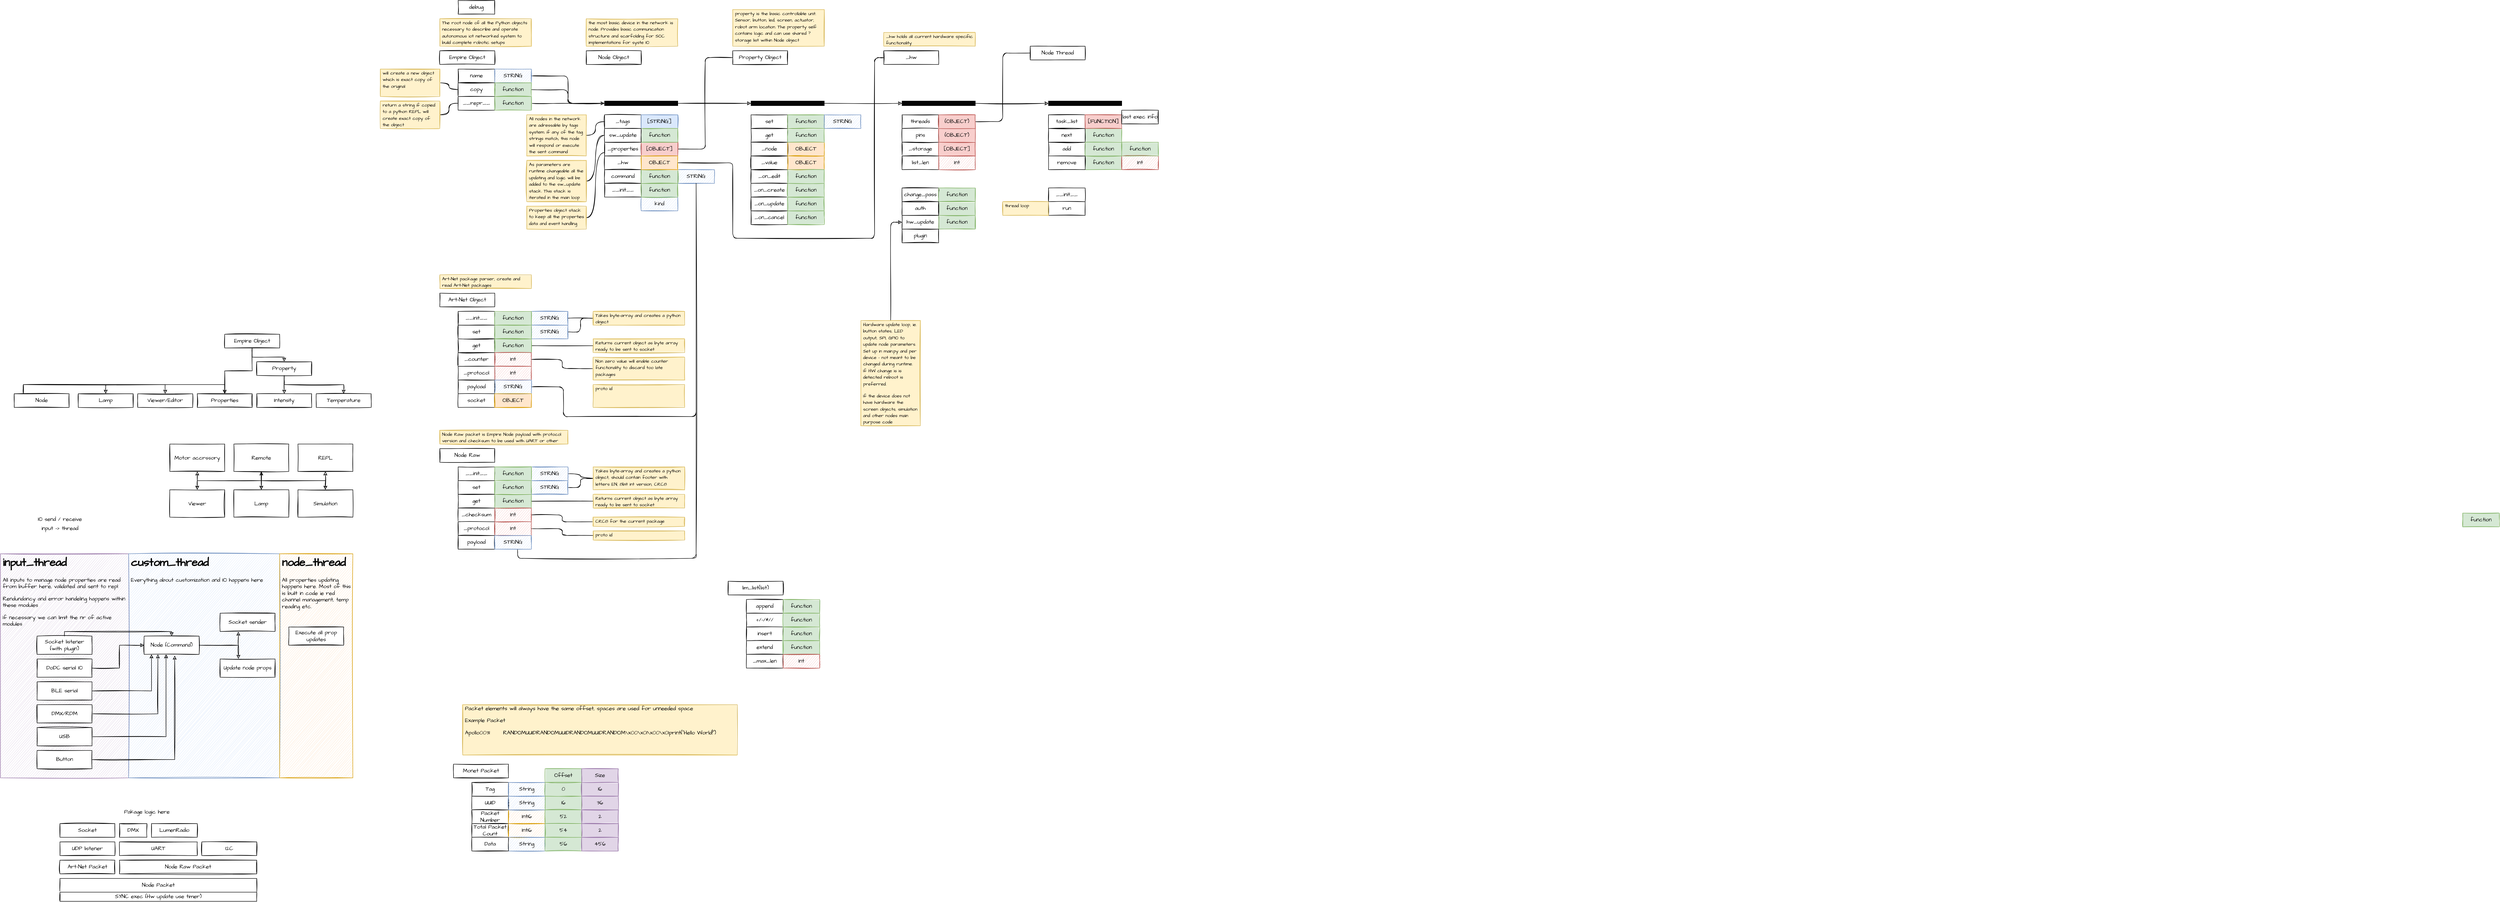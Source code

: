 <mxfile version="20.1.1" type="github">
  <diagram id="UTL9oAtbc97huWoyyTnZ" name="Page-1">
    <mxGraphModel dx="2638" dy="2084" grid="1" gridSize="10" guides="1" tooltips="1" connect="1" arrows="1" fold="1" page="1" pageScale="1" pageWidth="850" pageHeight="1100" math="0" shadow="0">
      <root>
        <mxCell id="0" />
        <mxCell id="1" parent="0" />
        <mxCell id="wwri12M4P4pAhS-KatHB-16" value="&lt;h1&gt;input_thread&lt;/h1&gt;&lt;p&gt;All inputs to manage node properties are read from buffer here, validated and sent to repl&lt;/p&gt;&lt;p&gt;Rendundancy and error handeling happens within these modules&lt;/p&gt;&lt;p&gt;If necessary we can limit the nr of active modules&lt;/p&gt;" style="text;html=1;strokeColor=#9673a6;fillColor=#e1d5e7;spacing=5;spacingTop=-20;whiteSpace=wrap;overflow=hidden;rounded=0;fontFamily=Architects Daughter;fontSource=https%3A%2F%2Ffonts.googleapis.com%2Fcss%3Ffamily%3DArchitects%2BDaughter;sketch=1;" parent="1" vertex="1">
          <mxGeometry x="-850" y="1320" width="280" height="490" as="geometry" />
        </mxCell>
        <mxCell id="wwri12M4P4pAhS-KatHB-17" value="&lt;h1&gt;custom_thread&lt;/h1&gt;&lt;p&gt;Everything about customization and IO happens here&lt;/p&gt;" style="text;html=1;strokeColor=#6c8ebf;fillColor=#dae8fc;spacing=5;spacingTop=-20;whiteSpace=wrap;overflow=hidden;rounded=0;fontFamily=Architects Daughter;fontSource=https%3A%2F%2Ffonts.googleapis.com%2Fcss%3Ffamily%3DArchitects%2BDaughter;sketch=1;" parent="1" vertex="1">
          <mxGeometry x="-570" y="1320" width="330" height="490" as="geometry" />
        </mxCell>
        <UserObject label="Empire Object" link="https://github.com/empire-ai/EmpireNode/blob/main/empire/Empire_Object.py" id="6gGuHzRQzGazjfxGGEVp-71">
          <mxCell style="rounded=0;whiteSpace=wrap;html=1;sketch=1;fontFamily=Architects Daughter;fontSource=https%3A%2F%2Ffonts.googleapis.com%2Fcss%3Ffamily%3DArchitects%2BDaughter;" parent="1" vertex="1">
            <mxGeometry x="110" y="220" width="120" height="30" as="geometry" />
          </mxCell>
        </UserObject>
        <mxCell id="6gGuHzRQzGazjfxGGEVp-72" value="name" style="rounded=0;whiteSpace=wrap;html=1;sketch=1;fontFamily=Architects Daughter;fontSource=https%3A%2F%2Ffonts.googleapis.com%2Fcss%3Ffamily%3DArchitects%2BDaughter;" parent="1" vertex="1">
          <mxGeometry x="150" y="260" width="80" height="30" as="geometry" />
        </mxCell>
        <mxCell id="glC73n-N2dMUQhjcY6fc-61" style="edgeStyle=orthogonalEdgeStyle;rounded=1;sketch=1;jumpStyle=none;orthogonalLoop=1;jettySize=auto;html=1;entryX=0;entryY=0.5;entryDx=0;entryDy=0;endArrow=none;endFill=0;" parent="1" source="6gGuHzRQzGazjfxGGEVp-73" target="glC73n-N2dMUQhjcY6fc-62" edge="1">
          <mxGeometry relative="1" as="geometry">
            <mxPoint x="470" y="335" as="targetPoint" />
          </mxGeometry>
        </mxCell>
        <mxCell id="6gGuHzRQzGazjfxGGEVp-73" value="STRING" style="rounded=0;whiteSpace=wrap;html=1;sketch=1;fontFamily=Architects Daughter;fontSource=https%3A%2F%2Ffonts.googleapis.com%2Fcss%3Ffamily%3DArchitects%2BDaughter;fillColor=#dae8fc;strokeColor=#6c8ebf;" parent="1" vertex="1">
          <mxGeometry x="230" y="260" width="80" height="30" as="geometry" />
        </mxCell>
        <mxCell id="6gGuHzRQzGazjfxGGEVp-85" style="edgeStyle=orthogonalEdgeStyle;rounded=0;sketch=1;orthogonalLoop=1;jettySize=auto;html=1;" parent="1" source="6gGuHzRQzGazjfxGGEVp-74" target="6gGuHzRQzGazjfxGGEVp-76" edge="1">
          <mxGeometry relative="1" as="geometry" />
        </mxCell>
        <mxCell id="6gGuHzRQzGazjfxGGEVp-235" style="edgeStyle=orthogonalEdgeStyle;rounded=0;sketch=1;orthogonalLoop=1;jettySize=auto;html=1;entryX=0.5;entryY=0;entryDx=0;entryDy=0;fontFamily=Architects Daughter;fontSource=https%3A%2F%2Ffonts.googleapis.com%2Fcss%3Ffamily%3DArchitects%2BDaughter;fontSize=10;startArrow=none;startFill=0;endArrow=none;endFill=0;strokeColor=#000000;" parent="1" source="6gGuHzRQzGazjfxGGEVp-74" target="6gGuHzRQzGazjfxGGEVp-89" edge="1">
          <mxGeometry relative="1" as="geometry" />
        </mxCell>
        <mxCell id="6gGuHzRQzGazjfxGGEVp-74" value="Empire Object" style="rounded=0;whiteSpace=wrap;html=1;sketch=1;fontFamily=Architects Daughter;fontSource=https%3A%2F%2Ffonts.googleapis.com%2Fcss%3Ffamily%3DArchitects%2BDaughter;" parent="1" vertex="1">
          <mxGeometry x="-360" y="840" width="120" height="30" as="geometry" />
        </mxCell>
        <mxCell id="6gGuHzRQzGazjfxGGEVp-90" style="edgeStyle=orthogonalEdgeStyle;rounded=0;sketch=1;orthogonalLoop=1;jettySize=auto;html=1;entryX=0.5;entryY=0;entryDx=0;entryDy=0;" parent="1" source="6gGuHzRQzGazjfxGGEVp-75" target="6gGuHzRQzGazjfxGGEVp-89" edge="1">
          <mxGeometry relative="1" as="geometry">
            <Array as="points">
              <mxPoint x="-800" y="950" />
              <mxPoint x="-360" y="950" />
            </Array>
          </mxGeometry>
        </mxCell>
        <mxCell id="6gGuHzRQzGazjfxGGEVp-92" style="edgeStyle=orthogonalEdgeStyle;rounded=0;sketch=1;orthogonalLoop=1;jettySize=auto;html=1;entryX=0.5;entryY=0;entryDx=0;entryDy=0;" parent="1" source="6gGuHzRQzGazjfxGGEVp-75" target="6gGuHzRQzGazjfxGGEVp-91" edge="1">
          <mxGeometry relative="1" as="geometry">
            <Array as="points">
              <mxPoint x="-800" y="950" />
              <mxPoint x="-490" y="950" />
            </Array>
          </mxGeometry>
        </mxCell>
        <mxCell id="6gGuHzRQzGazjfxGGEVp-94" style="edgeStyle=orthogonalEdgeStyle;rounded=0;sketch=1;orthogonalLoop=1;jettySize=auto;html=1;" parent="1" source="6gGuHzRQzGazjfxGGEVp-75" target="6gGuHzRQzGazjfxGGEVp-93" edge="1">
          <mxGeometry relative="1" as="geometry">
            <Array as="points">
              <mxPoint x="-800" y="950" />
              <mxPoint x="-620" y="950" />
            </Array>
          </mxGeometry>
        </mxCell>
        <mxCell id="6gGuHzRQzGazjfxGGEVp-75" value="Node" style="rounded=0;whiteSpace=wrap;html=1;sketch=1;fontFamily=Architects Daughter;fontSource=https%3A%2F%2Ffonts.googleapis.com%2Fcss%3Ffamily%3DArchitects%2BDaughter;" parent="1" vertex="1">
          <mxGeometry x="-820" y="970" width="120" height="30" as="geometry" />
        </mxCell>
        <mxCell id="6gGuHzRQzGazjfxGGEVp-86" style="edgeStyle=orthogonalEdgeStyle;rounded=0;sketch=1;orthogonalLoop=1;jettySize=auto;html=1;" parent="1" source="6gGuHzRQzGazjfxGGEVp-76" target="6gGuHzRQzGazjfxGGEVp-77" edge="1">
          <mxGeometry relative="1" as="geometry" />
        </mxCell>
        <mxCell id="6gGuHzRQzGazjfxGGEVp-88" style="edgeStyle=orthogonalEdgeStyle;rounded=0;sketch=1;orthogonalLoop=1;jettySize=auto;html=1;entryX=0.5;entryY=0;entryDx=0;entryDy=0;" parent="1" source="6gGuHzRQzGazjfxGGEVp-76" target="6gGuHzRQzGazjfxGGEVp-87" edge="1">
          <mxGeometry relative="1" as="geometry">
            <Array as="points">
              <mxPoint x="-230" y="950" />
              <mxPoint x="-100" y="950" />
            </Array>
          </mxGeometry>
        </mxCell>
        <mxCell id="6gGuHzRQzGazjfxGGEVp-76" value="Property" style="rounded=0;whiteSpace=wrap;html=1;sketch=1;fontFamily=Architects Daughter;fontSource=https%3A%2F%2Ffonts.googleapis.com%2Fcss%3Ffamily%3DArchitects%2BDaughter;" parent="1" vertex="1">
          <mxGeometry x="-290" y="900" width="120" height="30" as="geometry" />
        </mxCell>
        <mxCell id="6gGuHzRQzGazjfxGGEVp-77" value="Intensity" style="rounded=0;whiteSpace=wrap;html=1;sketch=1;fontFamily=Architects Daughter;fontSource=https%3A%2F%2Ffonts.googleapis.com%2Fcss%3Ffamily%3DArchitects%2BDaughter;" parent="1" vertex="1">
          <mxGeometry x="-290" y="970" width="120" height="30" as="geometry" />
        </mxCell>
        <mxCell id="6gGuHzRQzGazjfxGGEVp-79" value="copy" style="rounded=0;whiteSpace=wrap;html=1;sketch=1;fontFamily=Architects Daughter;fontSource=https%3A%2F%2Ffonts.googleapis.com%2Fcss%3Ffamily%3DArchitects%2BDaughter;" parent="1" vertex="1">
          <mxGeometry x="150" y="290" width="80" height="30" as="geometry" />
        </mxCell>
        <mxCell id="glC73n-N2dMUQhjcY6fc-60" style="edgeStyle=orthogonalEdgeStyle;rounded=1;sketch=1;jumpStyle=none;orthogonalLoop=1;jettySize=auto;html=1;entryX=0;entryY=0.5;entryDx=0;entryDy=0;endArrow=none;endFill=0;" parent="1" source="6gGuHzRQzGazjfxGGEVp-81" target="glC73n-N2dMUQhjcY6fc-62" edge="1">
          <mxGeometry relative="1" as="geometry">
            <mxPoint x="470" y="335" as="targetPoint" />
          </mxGeometry>
        </mxCell>
        <mxCell id="6gGuHzRQzGazjfxGGEVp-81" value="function" style="rounded=0;whiteSpace=wrap;html=1;sketch=1;fontFamily=Architects Daughter;fontSource=https%3A%2F%2Ffonts.googleapis.com%2Fcss%3Ffamily%3DArchitects%2BDaughter;fillColor=#d5e8d4;strokeColor=#82b366;fillStyle=solid;" parent="1" vertex="1">
          <mxGeometry x="230" y="290" width="80" height="30" as="geometry" />
        </mxCell>
        <mxCell id="6gGuHzRQzGazjfxGGEVp-82" value="__repr__" style="rounded=0;whiteSpace=wrap;html=1;sketch=1;fontFamily=Architects Daughter;fontSource=https%3A%2F%2Ffonts.googleapis.com%2Fcss%3Ffamily%3DArchitects%2BDaughter;" parent="1" vertex="1">
          <mxGeometry x="150" y="320" width="80" height="30" as="geometry" />
        </mxCell>
        <mxCell id="6gGuHzRQzGazjfxGGEVp-137" style="edgeStyle=orthogonalEdgeStyle;rounded=0;sketch=1;orthogonalLoop=1;jettySize=auto;html=1;entryX=0;entryY=0.5;entryDx=0;entryDy=0;" parent="1" source="6gGuHzRQzGazjfxGGEVp-83" edge="1">
          <mxGeometry relative="1" as="geometry">
            <mxPoint x="470" y="335" as="targetPoint" />
          </mxGeometry>
        </mxCell>
        <mxCell id="6gGuHzRQzGazjfxGGEVp-83" value="function" style="rounded=0;whiteSpace=wrap;html=1;sketch=1;fontFamily=Architects Daughter;fontSource=https%3A%2F%2Ffonts.googleapis.com%2Fcss%3Ffamily%3DArchitects%2BDaughter;fillColor=#d5e8d4;strokeColor=#82b366;fillStyle=solid;" parent="1" vertex="1">
          <mxGeometry x="230" y="320" width="80" height="30" as="geometry" />
        </mxCell>
        <mxCell id="6gGuHzRQzGazjfxGGEVp-87" value="Temperature" style="rounded=0;whiteSpace=wrap;html=1;sketch=1;fontFamily=Architects Daughter;fontSource=https%3A%2F%2Ffonts.googleapis.com%2Fcss%3Ffamily%3DArchitects%2BDaughter;" parent="1" vertex="1">
          <mxGeometry x="-160" y="970" width="120" height="30" as="geometry" />
        </mxCell>
        <mxCell id="6gGuHzRQzGazjfxGGEVp-89" value="Properties" style="rounded=0;whiteSpace=wrap;html=1;sketch=1;fontFamily=Architects Daughter;fontSource=https%3A%2F%2Ffonts.googleapis.com%2Fcss%3Ffamily%3DArchitects%2BDaughter;" parent="1" vertex="1">
          <mxGeometry x="-420" y="970" width="120" height="30" as="geometry" />
        </mxCell>
        <mxCell id="6gGuHzRQzGazjfxGGEVp-91" value="Viewer/Editor" style="rounded=0;whiteSpace=wrap;html=1;sketch=1;fontFamily=Architects Daughter;fontSource=https%3A%2F%2Ffonts.googleapis.com%2Fcss%3Ffamily%3DArchitects%2BDaughter;" parent="1" vertex="1">
          <mxGeometry x="-550" y="970" width="120" height="30" as="geometry" />
        </mxCell>
        <mxCell id="6gGuHzRQzGazjfxGGEVp-93" value="Lamp" style="rounded=0;whiteSpace=wrap;html=1;sketch=1;fontFamily=Architects Daughter;fontSource=https%3A%2F%2Ffonts.googleapis.com%2Fcss%3Ffamily%3DArchitects%2BDaughter;" parent="1" vertex="1">
          <mxGeometry x="-680" y="970" width="120" height="30" as="geometry" />
        </mxCell>
        <UserObject label="Node Object" link="https://github.com/empire-ai/EmpireNode/blob/main/empire/node.py" linkTarget="_blank" id="6gGuHzRQzGazjfxGGEVp-95">
          <mxCell style="rounded=0;whiteSpace=wrap;html=1;sketch=1;fontFamily=Architects Daughter;fontSource=https%3A%2F%2Ffonts.googleapis.com%2Fcss%3Ffamily%3DArchitects%2BDaughter;" parent="1" vertex="1">
            <mxGeometry x="430" y="220" width="120" height="30" as="geometry" />
          </mxCell>
        </UserObject>
        <mxCell id="6gGuHzRQzGazjfxGGEVp-103" value="_tags" style="rounded=0;whiteSpace=wrap;html=1;sketch=1;fontFamily=Architects Daughter;fontSource=https%3A%2F%2Ffonts.googleapis.com%2Fcss%3Ffamily%3DArchitects%2BDaughter;" parent="1" vertex="1">
          <mxGeometry x="470" y="360" width="80" height="30" as="geometry" />
        </mxCell>
        <mxCell id="6gGuHzRQzGazjfxGGEVp-104" value="_properties" style="rounded=0;whiteSpace=wrap;html=1;sketch=1;fontFamily=Architects Daughter;fontSource=https%3A%2F%2Ffonts.googleapis.com%2Fcss%3Ffamily%3DArchitects%2BDaughter;" parent="1" vertex="1">
          <mxGeometry x="470" y="420" width="80" height="30" as="geometry" />
        </mxCell>
        <mxCell id="6gGuHzRQzGazjfxGGEVp-105" value="[STRING]" style="rounded=0;whiteSpace=wrap;html=1;sketch=1;fontFamily=Architects Daughter;fontSource=https%3A%2F%2Ffonts.googleapis.com%2Fcss%3Ffamily%3DArchitects%2BDaughter;fillColor=#dae8fc;strokeColor=#6c8ebf;fillStyle=solid;" parent="1" vertex="1">
          <mxGeometry x="550" y="360" width="80" height="30" as="geometry" />
        </mxCell>
        <mxCell id="wwri12M4P4pAhS-KatHB-135" style="edgeStyle=orthogonalEdgeStyle;rounded=1;sketch=1;orthogonalLoop=1;jettySize=auto;html=1;entryX=0;entryY=0.5;entryDx=0;entryDy=0;endArrow=none;endFill=0;" parent="1" source="6gGuHzRQzGazjfxGGEVp-106" target="6gGuHzRQzGazjfxGGEVp-115" edge="1">
          <mxGeometry relative="1" as="geometry" />
        </mxCell>
        <mxCell id="6gGuHzRQzGazjfxGGEVp-106" value="[OBJECT]" style="rounded=0;whiteSpace=wrap;html=1;sketch=1;fontFamily=Architects Daughter;fontSource=https%3A%2F%2Ffonts.googleapis.com%2Fcss%3Ffamily%3DArchitects%2BDaughter;fillColor=#f8cecc;strokeColor=#b85450;fillStyle=solid;" parent="1" vertex="1">
          <mxGeometry x="550" y="420" width="80" height="30" as="geometry" />
        </mxCell>
        <mxCell id="6gGuHzRQzGazjfxGGEVp-108" value="hw_update" style="rounded=0;whiteSpace=wrap;html=1;sketch=1;fontFamily=Architects Daughter;fontSource=https%3A%2F%2Ffonts.googleapis.com%2Fcss%3Ffamily%3DArchitects%2BDaughter;" parent="1" vertex="1">
          <mxGeometry x="1120" y="580" width="80" height="30" as="geometry" />
        </mxCell>
        <mxCell id="6gGuHzRQzGazjfxGGEVp-110" value="function" style="rounded=0;whiteSpace=wrap;html=1;sketch=1;fontFamily=Architects Daughter;fontSource=https%3A%2F%2Ffonts.googleapis.com%2Fcss%3Ffamily%3DArchitects%2BDaughter;fillColor=#d5e8d4;strokeColor=#82b366;fillStyle=solid;" parent="1" vertex="1">
          <mxGeometry x="1200" y="580" width="80" height="30" as="geometry" />
        </mxCell>
        <mxCell id="6gGuHzRQzGazjfxGGEVp-111" value="_hw" style="rounded=0;whiteSpace=wrap;html=1;sketch=1;fontFamily=Architects Daughter;fontSource=https%3A%2F%2Ffonts.googleapis.com%2Fcss%3Ffamily%3DArchitects%2BDaughter;" parent="1" vertex="1">
          <mxGeometry x="470" y="450" width="80" height="30" as="geometry" />
        </mxCell>
        <mxCell id="6gGuHzRQzGazjfxGGEVp-113" value="_storage" style="rounded=0;whiteSpace=wrap;html=1;sketch=1;fontFamily=Architects Daughter;fontSource=https%3A%2F%2Ffonts.googleapis.com%2Fcss%3Ffamily%3DArchitects%2BDaughter;" parent="1" vertex="1">
          <mxGeometry x="1120" y="420" width="80" height="30" as="geometry" />
        </mxCell>
        <mxCell id="6gGuHzRQzGazjfxGGEVp-114" value="[OBJECT]" style="rounded=0;whiteSpace=wrap;html=1;sketch=1;fontFamily=Architects Daughter;fontSource=https%3A%2F%2Ffonts.googleapis.com%2Fcss%3Ffamily%3DArchitects%2BDaughter;fillColor=#f8cecc;strokeColor=#b85450;fillStyle=solid;" parent="1" vertex="1">
          <mxGeometry x="1200" y="420" width="80" height="30" as="geometry" />
        </mxCell>
        <mxCell id="6gGuHzRQzGazjfxGGEVp-115" value="Property Object" style="rounded=0;whiteSpace=wrap;html=1;sketch=1;fontFamily=Architects Daughter;fontSource=https%3A%2F%2Ffonts.googleapis.com%2Fcss%3Ffamily%3DArchitects%2BDaughter;" parent="1" vertex="1">
          <mxGeometry x="750" y="220" width="120" height="30" as="geometry" />
        </mxCell>
        <mxCell id="6gGuHzRQzGazjfxGGEVp-141" value="_value" style="rounded=0;whiteSpace=wrap;html=1;sketch=1;fontFamily=Architects Daughter;fontSource=https%3A%2F%2Ffonts.googleapis.com%2Fcss%3Ffamily%3DArchitects%2BDaughter;" parent="1" vertex="1">
          <mxGeometry x="790" y="450" width="80" height="30" as="geometry" />
        </mxCell>
        <mxCell id="6gGuHzRQzGazjfxGGEVp-142" value="OBJECT" style="rounded=0;whiteSpace=wrap;html=1;sketch=1;fontFamily=Architects Daughter;fontSource=https%3A%2F%2Ffonts.googleapis.com%2Fcss%3Ffamily%3DArchitects%2BDaughter;fillColor=#ffe6cc;strokeColor=#d79b00;fillStyle=solid;" parent="1" vertex="1">
          <mxGeometry x="870" y="450" width="80" height="30" as="geometry" />
        </mxCell>
        <mxCell id="6gGuHzRQzGazjfxGGEVp-143" value="_on_edit" style="rounded=0;whiteSpace=wrap;html=1;sketch=1;fontFamily=Architects Daughter;fontSource=https%3A%2F%2Ffonts.googleapis.com%2Fcss%3Ffamily%3DArchitects%2BDaughter;" parent="1" vertex="1">
          <mxGeometry x="790" y="480" width="80" height="30" as="geometry" />
        </mxCell>
        <mxCell id="6gGuHzRQzGazjfxGGEVp-144" value="function" style="rounded=0;whiteSpace=wrap;html=1;sketch=1;fontFamily=Architects Daughter;fontSource=https%3A%2F%2Ffonts.googleapis.com%2Fcss%3Ffamily%3DArchitects%2BDaughter;fillColor=#d5e8d4;strokeColor=#82b366;fillStyle=solid;" parent="1" vertex="1">
          <mxGeometry x="870" y="480" width="80" height="30" as="geometry" />
        </mxCell>
        <mxCell id="6gGuHzRQzGazjfxGGEVp-145" value="_on_create" style="rounded=0;whiteSpace=wrap;html=1;sketch=1;fontFamily=Architects Daughter;fontSource=https%3A%2F%2Ffonts.googleapis.com%2Fcss%3Ffamily%3DArchitects%2BDaughter;" parent="1" vertex="1">
          <mxGeometry x="790" y="510" width="80" height="30" as="geometry" />
        </mxCell>
        <mxCell id="6gGuHzRQzGazjfxGGEVp-146" value="function" style="rounded=0;whiteSpace=wrap;html=1;sketch=1;fontFamily=Architects Daughter;fontSource=https%3A%2F%2Ffonts.googleapis.com%2Fcss%3Ffamily%3DArchitects%2BDaughter;fillColor=#d5e8d4;strokeColor=#82b366;fillStyle=solid;" parent="1" vertex="1">
          <mxGeometry x="870" y="510" width="80" height="30" as="geometry" />
        </mxCell>
        <mxCell id="6gGuHzRQzGazjfxGGEVp-147" value="_on_cancel" style="rounded=0;whiteSpace=wrap;html=1;sketch=1;fontFamily=Architects Daughter;fontSource=https%3A%2F%2Ffonts.googleapis.com%2Fcss%3Ffamily%3DArchitects%2BDaughter;" parent="1" vertex="1">
          <mxGeometry x="790" y="570" width="80" height="30" as="geometry" />
        </mxCell>
        <mxCell id="6gGuHzRQzGazjfxGGEVp-148" value="function" style="rounded=0;whiteSpace=wrap;html=1;sketch=1;fontFamily=Architects Daughter;fontSource=https%3A%2F%2Ffonts.googleapis.com%2Fcss%3Ffamily%3DArchitects%2BDaughter;fillColor=#d5e8d4;strokeColor=#82b366;fillStyle=solid;" parent="1" vertex="1">
          <mxGeometry x="870" y="570" width="80" height="30" as="geometry" />
        </mxCell>
        <mxCell id="6gGuHzRQzGazjfxGGEVp-149" value="_on_update" style="rounded=0;whiteSpace=wrap;html=1;sketch=1;fontFamily=Architects Daughter;fontSource=https%3A%2F%2Ffonts.googleapis.com%2Fcss%3Ffamily%3DArchitects%2BDaughter;" parent="1" vertex="1">
          <mxGeometry x="790" y="540" width="80" height="30" as="geometry" />
        </mxCell>
        <mxCell id="6gGuHzRQzGazjfxGGEVp-150" value="function" style="rounded=0;whiteSpace=wrap;html=1;sketch=1;fontFamily=Architects Daughter;fontSource=https%3A%2F%2Ffonts.googleapis.com%2Fcss%3Ffamily%3DArchitects%2BDaughter;fillColor=#d5e8d4;strokeColor=#82b366;fillStyle=solid;" parent="1" vertex="1">
          <mxGeometry x="870" y="540" width="80" height="30" as="geometry" />
        </mxCell>
        <mxCell id="6gGuHzRQzGazjfxGGEVp-151" value="_node" style="rounded=0;whiteSpace=wrap;html=1;sketch=1;fontFamily=Architects Daughter;fontSource=https%3A%2F%2Ffonts.googleapis.com%2Fcss%3Ffamily%3DArchitects%2BDaughter;" parent="1" vertex="1">
          <mxGeometry x="790" y="420" width="80" height="30" as="geometry" />
        </mxCell>
        <mxCell id="6gGuHzRQzGazjfxGGEVp-152" value="OBJECT" style="rounded=0;whiteSpace=wrap;html=1;sketch=1;fontFamily=Architects Daughter;fontSource=https%3A%2F%2Ffonts.googleapis.com%2Fcss%3Ffamily%3DArchitects%2BDaughter;fillColor=#ffe6cc;strokeColor=#d79b00;fillStyle=solid;" parent="1" vertex="1">
          <mxGeometry x="870" y="420" width="80" height="30" as="geometry" />
        </mxCell>
        <mxCell id="6gGuHzRQzGazjfxGGEVp-153" value="set" style="rounded=0;whiteSpace=wrap;html=1;sketch=1;fontFamily=Architects Daughter;fontSource=https%3A%2F%2Ffonts.googleapis.com%2Fcss%3Ffamily%3DArchitects%2BDaughter;" parent="1" vertex="1">
          <mxGeometry x="790" y="360" width="80" height="30" as="geometry" />
        </mxCell>
        <mxCell id="6gGuHzRQzGazjfxGGEVp-154" value="function" style="rounded=0;whiteSpace=wrap;html=1;sketch=1;fontFamily=Architects Daughter;fontSource=https%3A%2F%2Ffonts.googleapis.com%2Fcss%3Ffamily%3DArchitects%2BDaughter;fillColor=#d5e8d4;strokeColor=#82b366;fillStyle=solid;" parent="1" vertex="1">
          <mxGeometry x="870" y="360" width="80" height="30" as="geometry" />
        </mxCell>
        <mxCell id="6gGuHzRQzGazjfxGGEVp-155" value="STRING" style="rounded=0;whiteSpace=wrap;html=1;sketch=1;fontFamily=Architects Daughter;fontSource=https%3A%2F%2Ffonts.googleapis.com%2Fcss%3Ffamily%3DArchitects%2BDaughter;fillColor=#dae8fc;strokeColor=#6c8ebf;" parent="1" vertex="1">
          <mxGeometry x="950" y="360" width="80" height="30" as="geometry" />
        </mxCell>
        <mxCell id="6gGuHzRQzGazjfxGGEVp-156" value="get" style="rounded=0;whiteSpace=wrap;html=1;sketch=1;fontFamily=Architects Daughter;fontSource=https%3A%2F%2Ffonts.googleapis.com%2Fcss%3Ffamily%3DArchitects%2BDaughter;" parent="1" vertex="1">
          <mxGeometry x="790" y="390" width="80" height="30" as="geometry" />
        </mxCell>
        <mxCell id="6gGuHzRQzGazjfxGGEVp-157" value="function" style="rounded=0;whiteSpace=wrap;html=1;sketch=1;fontFamily=Architects Daughter;fontSource=https%3A%2F%2Ffonts.googleapis.com%2Fcss%3Ffamily%3DArchitects%2BDaughter;fillColor=#d5e8d4;strokeColor=#82b366;fillStyle=solid;" parent="1" vertex="1">
          <mxGeometry x="870" y="390" width="80" height="30" as="geometry" />
        </mxCell>
        <mxCell id="6gGuHzRQzGazjfxGGEVp-162" style="edgeStyle=orthogonalEdgeStyle;rounded=0;sketch=1;orthogonalLoop=1;jettySize=auto;html=1;fontFamily=Architects Daughter;fontSource=https%3A%2F%2Ffonts.googleapis.com%2Fcss%3Ffamily%3DArchitects%2BDaughter;" parent="1" source="6gGuHzRQzGazjfxGGEVp-160" target="6gGuHzRQzGazjfxGGEVp-161" edge="1">
          <mxGeometry relative="1" as="geometry">
            <Array as="points">
              <mxPoint x="-280" y="1160" />
              <mxPoint x="-420" y="1160" />
            </Array>
          </mxGeometry>
        </mxCell>
        <mxCell id="6gGuHzRQzGazjfxGGEVp-165" style="edgeStyle=orthogonalEdgeStyle;rounded=0;sketch=1;orthogonalLoop=1;jettySize=auto;html=1;entryX=0.5;entryY=0;entryDx=0;entryDy=0;fontFamily=Architects Daughter;fontSource=https%3A%2F%2Ffonts.googleapis.com%2Fcss%3Ffamily%3DArchitects%2BDaughter;" parent="1" source="6gGuHzRQzGazjfxGGEVp-160" target="6gGuHzRQzGazjfxGGEVp-163" edge="1">
          <mxGeometry relative="1" as="geometry" />
        </mxCell>
        <mxCell id="6gGuHzRQzGazjfxGGEVp-166" value="" style="edgeStyle=orthogonalEdgeStyle;rounded=0;sketch=1;orthogonalLoop=1;jettySize=auto;html=1;fontFamily=Architects Daughter;fontSource=https%3A%2F%2Ffonts.googleapis.com%2Fcss%3Ffamily%3DArchitects%2BDaughter;" parent="1" source="6gGuHzRQzGazjfxGGEVp-160" target="6gGuHzRQzGazjfxGGEVp-163" edge="1">
          <mxGeometry relative="1" as="geometry" />
        </mxCell>
        <mxCell id="6gGuHzRQzGazjfxGGEVp-167" style="edgeStyle=orthogonalEdgeStyle;rounded=0;sketch=1;orthogonalLoop=1;jettySize=auto;html=1;entryX=0.5;entryY=0;entryDx=0;entryDy=0;fontFamily=Architects Daughter;fontSource=https%3A%2F%2Ffonts.googleapis.com%2Fcss%3Ffamily%3DArchitects%2BDaughter;startArrow=classic;startFill=1;" parent="1" source="6gGuHzRQzGazjfxGGEVp-160" target="6gGuHzRQzGazjfxGGEVp-164" edge="1">
          <mxGeometry relative="1" as="geometry">
            <Array as="points">
              <mxPoint x="-280" y="1160" />
              <mxPoint x="-140" y="1160" />
            </Array>
          </mxGeometry>
        </mxCell>
        <mxCell id="6gGuHzRQzGazjfxGGEVp-160" value="&lt;font face=&quot;Architects Daughter&quot; data-font-src=&quot;https://fonts.googleapis.com/css?family=Architects+Daughter&quot;&gt;Remote&lt;/font&gt;" style="rounded=0;whiteSpace=wrap;html=1;sketch=1;fillStyle=solid;" parent="1" vertex="1">
          <mxGeometry x="-340" y="1080" width="120" height="60" as="geometry" />
        </mxCell>
        <mxCell id="6gGuHzRQzGazjfxGGEVp-161" value="&lt;font face=&quot;Architects Daughter&quot; data-font-src=&quot;https://fonts.googleapis.com/css?family=Architects+Daughter&quot;&gt;Viewer&lt;/font&gt;" style="rounded=0;whiteSpace=wrap;html=1;sketch=1;fillStyle=solid;" parent="1" vertex="1">
          <mxGeometry x="-480" y="1180" width="120" height="60" as="geometry" />
        </mxCell>
        <mxCell id="6gGuHzRQzGazjfxGGEVp-163" value="&lt;font face=&quot;Architects Daughter&quot; data-font-src=&quot;https://fonts.googleapis.com/css?family=Architects+Daughter&quot;&gt;Lamp&lt;/font&gt;" style="rounded=0;whiteSpace=wrap;html=1;sketch=1;fillStyle=solid;" parent="1" vertex="1">
          <mxGeometry x="-340" y="1180" width="120" height="60" as="geometry" />
        </mxCell>
        <mxCell id="6gGuHzRQzGazjfxGGEVp-164" value="&lt;font face=&quot;Architects Daughter&quot; data-font-src=&quot;https://fonts.googleapis.com/css?family=Architects+Daughter&quot;&gt;Simulation&lt;/font&gt;" style="rounded=0;whiteSpace=wrap;html=1;sketch=1;fillStyle=solid;" parent="1" vertex="1">
          <mxGeometry x="-200" y="1180" width="120" height="60" as="geometry" />
        </mxCell>
        <mxCell id="6gGuHzRQzGazjfxGGEVp-170" style="edgeStyle=orthogonalEdgeStyle;rounded=0;sketch=1;orthogonalLoop=1;jettySize=auto;html=1;entryX=0.5;entryY=0;entryDx=0;entryDy=0;fontFamily=Architects Daughter;fontSource=https%3A%2F%2Ffonts.googleapis.com%2Fcss%3Ffamily%3DArchitects%2BDaughter;startArrow=classic;startFill=1;" parent="1" source="6gGuHzRQzGazjfxGGEVp-168" target="6gGuHzRQzGazjfxGGEVp-164" edge="1">
          <mxGeometry relative="1" as="geometry" />
        </mxCell>
        <mxCell id="6gGuHzRQzGazjfxGGEVp-168" value="&lt;font face=&quot;Architects Daughter&quot; data-font-src=&quot;https://fonts.googleapis.com/css?family=Architects+Daughter&quot;&gt;REPL&lt;/font&gt;" style="rounded=0;whiteSpace=wrap;html=1;sketch=1;fillStyle=solid;" parent="1" vertex="1">
          <mxGeometry x="-200" y="1080" width="120" height="60" as="geometry" />
        </mxCell>
        <mxCell id="6gGuHzRQzGazjfxGGEVp-172" style="edgeStyle=orthogonalEdgeStyle;rounded=0;sketch=1;orthogonalLoop=1;jettySize=auto;html=1;fontFamily=Architects Daughter;fontSource=https%3A%2F%2Ffonts.googleapis.com%2Fcss%3Ffamily%3DArchitects%2BDaughter;startArrow=classic;startFill=1;" parent="1" source="6gGuHzRQzGazjfxGGEVp-171" target="6gGuHzRQzGazjfxGGEVp-161" edge="1">
          <mxGeometry relative="1" as="geometry" />
        </mxCell>
        <mxCell id="6gGuHzRQzGazjfxGGEVp-171" value="&lt;font face=&quot;Architects Daughter&quot;&gt;Motor accrssory&lt;/font&gt;" style="rounded=0;whiteSpace=wrap;html=1;sketch=1;fillStyle=solid;" parent="1" vertex="1">
          <mxGeometry x="-480" y="1080" width="120" height="60" as="geometry" />
        </mxCell>
        <mxCell id="6gGuHzRQzGazjfxGGEVp-190" value="Pakage logic here" style="text;html=1;strokeColor=none;fillColor=none;align=center;verticalAlign=middle;whiteSpace=wrap;rounded=0;sketch=1;fillStyle=solid;fontFamily=Architects Daughter;fontSource=https%3A%2F%2Ffonts.googleapis.com%2Fcss%3Ffamily%3DArchitects%2BDaughter;" parent="1" vertex="1">
          <mxGeometry x="-640" y="1870" width="220" height="30" as="geometry" />
        </mxCell>
        <mxCell id="6gGuHzRQzGazjfxGGEVp-191" value="UDP listener" style="rounded=0;whiteSpace=wrap;html=1;sketch=1;fontFamily=Architects Daughter;fontSource=https%3A%2F%2Ffonts.googleapis.com%2Fcss%3Ffamily%3DArchitects%2BDaughter;" parent="1" vertex="1">
          <mxGeometry x="-720" y="1950" width="120" height="30" as="geometry" />
        </mxCell>
        <mxCell id="6gGuHzRQzGazjfxGGEVp-192" value="Socket" style="rounded=0;whiteSpace=wrap;html=1;sketch=1;fontFamily=Architects Daughter;fontSource=https%3A%2F%2Ffonts.googleapis.com%2Fcss%3Ffamily%3DArchitects%2BDaughter;" parent="1" vertex="1">
          <mxGeometry x="-720" y="1910" width="120" height="30" as="geometry" />
        </mxCell>
        <mxCell id="6gGuHzRQzGazjfxGGEVp-193" value="Art-Net Packet" style="rounded=0;whiteSpace=wrap;html=1;sketch=1;fontFamily=Architects Daughter;fontSource=https%3A%2F%2Ffonts.googleapis.com%2Fcss%3Ffamily%3DArchitects%2BDaughter;" parent="1" vertex="1">
          <mxGeometry x="-720" y="1990" width="120" height="30" as="geometry" />
        </mxCell>
        <mxCell id="6gGuHzRQzGazjfxGGEVp-199" style="edgeStyle=orthogonalEdgeStyle;rounded=0;sketch=1;orthogonalLoop=1;jettySize=auto;html=1;entryX=0;entryY=0.5;entryDx=0;entryDy=0;fontFamily=Architects Daughter;fontSource=https%3A%2F%2Ffonts.googleapis.com%2Fcss%3Ffamily%3DArchitects%2BDaughter;fontSize=10;startArrow=none;startFill=0;curved=1;endArrow=none;endFill=0;" parent="1" source="6gGuHzRQzGazjfxGGEVp-198" target="6gGuHzRQzGazjfxGGEVp-79" edge="1">
          <mxGeometry relative="1" as="geometry" />
        </mxCell>
        <mxCell id="6gGuHzRQzGazjfxGGEVp-198" value="&lt;p&gt;&lt;font style=&quot;font-size: 10px&quot;&gt;will create a new object which is exact copy of the original&lt;/font&gt;&lt;/p&gt;" style="text;html=1;strokeColor=#d6b656;fillColor=#fff2cc;spacing=5;spacingTop=-20;whiteSpace=wrap;overflow=hidden;rounded=0;sketch=1;fillStyle=solid;fontFamily=Architects Daughter;fontSource=https%3A%2F%2Ffonts.googleapis.com%2Fcss%3Ffamily%3DArchitects%2BDaughter;" parent="1" vertex="1">
          <mxGeometry x="-20" y="260" width="130" height="60" as="geometry" />
        </mxCell>
        <mxCell id="6gGuHzRQzGazjfxGGEVp-201" style="edgeStyle=orthogonalEdgeStyle;curved=1;rounded=0;sketch=1;orthogonalLoop=1;jettySize=auto;html=1;entryX=0;entryY=0.5;entryDx=0;entryDy=0;fontFamily=Architects Daughter;fontSource=https%3A%2F%2Ffonts.googleapis.com%2Fcss%3Ffamily%3DArchitects%2BDaughter;fontSize=10;startArrow=none;startFill=0;endArrow=none;endFill=0;" parent="1" source="6gGuHzRQzGazjfxGGEVp-200" target="6gGuHzRQzGazjfxGGEVp-82" edge="1">
          <mxGeometry relative="1" as="geometry" />
        </mxCell>
        <mxCell id="6gGuHzRQzGazjfxGGEVp-200" value="&lt;p&gt;&lt;font style=&quot;font-size: 10px&quot;&gt;return a string if copied to a python REPL will create exact copy of the object&lt;/font&gt;&lt;/p&gt;" style="text;html=1;strokeColor=#d6b656;fillColor=#fff2cc;spacing=5;spacingTop=-20;whiteSpace=wrap;overflow=hidden;rounded=0;sketch=1;fillStyle=solid;fontFamily=Architects Daughter;fontSource=https%3A%2F%2Ffonts.googleapis.com%2Fcss%3Ffamily%3DArchitects%2BDaughter;" parent="1" vertex="1">
          <mxGeometry x="-20" y="330" width="130" height="60" as="geometry" />
        </mxCell>
        <mxCell id="6gGuHzRQzGazjfxGGEVp-220" value="&lt;p&gt;&lt;font style=&quot;font-size: 10px&quot;&gt;the most basic device in the network is node. Provides basic communication structure and scarfolding for SOC implementations for syste IO&lt;/font&gt;&lt;/p&gt;" style="text;html=1;strokeColor=#d6b656;fillColor=#fff2cc;spacing=5;spacingTop=-20;whiteSpace=wrap;overflow=hidden;rounded=0;sketch=1;fillStyle=solid;fontFamily=Architects Daughter;fontSource=https%3A%2F%2Ffonts.googleapis.com%2Fcss%3Ffamily%3DArchitects%2BDaughter;" parent="1" vertex="1">
          <mxGeometry x="430" y="150" width="200" height="60" as="geometry" />
        </mxCell>
        <mxCell id="6gGuHzRQzGazjfxGGEVp-221" value="&lt;p&gt;&lt;span style=&quot;font-size: 10px&quot;&gt;The root node of all the Python objects necessary to describe and&amp;nbsp;&lt;/span&gt;&lt;span style=&quot;font-size: 10px&quot;&gt;operate autonomous iot networked system to build complete robotic setups&amp;nbsp;&lt;/span&gt;&lt;/p&gt;" style="text;html=1;strokeColor=#d6b656;fillColor=#fff2cc;spacing=5;spacingTop=-20;whiteSpace=wrap;overflow=hidden;rounded=0;sketch=1;fillStyle=solid;fontFamily=Architects Daughter;fontSource=https%3A%2F%2Ffonts.googleapis.com%2Fcss%3Ffamily%3DArchitects%2BDaughter;" parent="1" vertex="1">
          <mxGeometry x="110" y="150" width="200" height="60" as="geometry" />
        </mxCell>
        <mxCell id="6gGuHzRQzGazjfxGGEVp-223" style="edgeStyle=orthogonalEdgeStyle;curved=1;rounded=0;sketch=1;orthogonalLoop=1;jettySize=auto;html=1;fontFamily=Architects Daughter;fontSource=https%3A%2F%2Ffonts.googleapis.com%2Fcss%3Ffamily%3DArchitects%2BDaughter;fontSize=10;startArrow=none;startFill=0;endArrow=none;endFill=0;" parent="1" source="6gGuHzRQzGazjfxGGEVp-222" target="6gGuHzRQzGazjfxGGEVp-103" edge="1">
          <mxGeometry relative="1" as="geometry" />
        </mxCell>
        <mxCell id="6gGuHzRQzGazjfxGGEVp-222" value="&lt;p&gt;&lt;font style=&quot;font-size: 10px&quot;&gt;All nodes in the network are adressable by tags system. if any of the tag strings match, this node will respond or execute the sent command&lt;/font&gt;&lt;/p&gt;" style="text;html=1;strokeColor=#d6b656;fillColor=#fff2cc;spacing=5;spacingTop=-20;whiteSpace=wrap;overflow=hidden;rounded=0;sketch=1;fillStyle=solid;fontFamily=Architects Daughter;fontSource=https%3A%2F%2Ffonts.googleapis.com%2Fcss%3Ffamily%3DArchitects%2BDaughter;" parent="1" vertex="1">
          <mxGeometry x="300" y="360" width="130" height="90" as="geometry" />
        </mxCell>
        <mxCell id="wwri12M4P4pAhS-KatHB-148" style="edgeStyle=orthogonalEdgeStyle;rounded=1;sketch=1;orthogonalLoop=1;jettySize=auto;html=1;entryX=0;entryY=0.5;entryDx=0;entryDy=0;endArrow=classic;endFill=1;" parent="1" source="6gGuHzRQzGazjfxGGEVp-224" target="6gGuHzRQzGazjfxGGEVp-108" edge="1">
          <mxGeometry relative="1" as="geometry" />
        </mxCell>
        <mxCell id="6gGuHzRQzGazjfxGGEVp-224" value="&lt;p&gt;&lt;font style=&quot;font-size: 10px&quot;&gt;Hardware update loop, ie. button states, LED output, SPI, GPIO to update node parameters.&lt;br&gt;Set up in main.py and per device - not meant to be changed during runtime.&amp;nbsp;&lt;br&gt;If HW change is is detected reboot is preferred.&lt;/font&gt;&lt;/p&gt;&lt;p&gt;&lt;font style=&quot;font-size: 10px&quot;&gt;If the device does not have hardware the screen objects, simulation and other nodes main purpose code&lt;/font&gt;&lt;/p&gt;" style="text;html=1;strokeColor=#d6b656;fillColor=#fff2cc;spacing=5;spacingTop=-20;whiteSpace=wrap;overflow=hidden;rounded=0;sketch=1;fillStyle=solid;fontFamily=Architects Daughter;fontSource=https%3A%2F%2Ffonts.googleapis.com%2Fcss%3Ffamily%3DArchitects%2BDaughter;" parent="1" vertex="1">
          <mxGeometry x="1030" y="810" width="130" height="230" as="geometry" />
        </mxCell>
        <mxCell id="6gGuHzRQzGazjfxGGEVp-227" style="edgeStyle=orthogonalEdgeStyle;curved=1;rounded=0;sketch=1;orthogonalLoop=1;jettySize=auto;html=1;entryX=0;entryY=0.5;entryDx=0;entryDy=0;fontFamily=Architects Daughter;fontSource=https%3A%2F%2Ffonts.googleapis.com%2Fcss%3Ffamily%3DArchitects%2BDaughter;fontSize=10;startArrow=none;startFill=0;endArrow=none;endFill=0;" parent="1" source="6gGuHzRQzGazjfxGGEVp-226" target="6gGuHzRQzGazjfxGGEVp-107" edge="1">
          <mxGeometry relative="1" as="geometry" />
        </mxCell>
        <mxCell id="6gGuHzRQzGazjfxGGEVp-226" value="&lt;p&gt;&lt;font style=&quot;font-size: 10px&quot;&gt;As parameters are runtime changeable all the updating and logic will be added to the sw_update stack. This stack is iterated in the main loop&lt;/font&gt;&lt;/p&gt;" style="text;html=1;strokeColor=#d6b656;fillColor=#fff2cc;spacing=5;spacingTop=-20;whiteSpace=wrap;overflow=hidden;rounded=0;sketch=1;fillStyle=solid;fontFamily=Architects Daughter;fontSource=https%3A%2F%2Ffonts.googleapis.com%2Fcss%3Ffamily%3DArchitects%2BDaughter;" parent="1" vertex="1">
          <mxGeometry x="300" y="460" width="130" height="90" as="geometry" />
        </mxCell>
        <mxCell id="6gGuHzRQzGazjfxGGEVp-229" style="edgeStyle=orthogonalEdgeStyle;curved=1;rounded=0;sketch=1;orthogonalLoop=1;jettySize=auto;html=1;entryX=0;entryY=0.75;entryDx=0;entryDy=0;fontFamily=Architects Daughter;fontSource=https%3A%2F%2Ffonts.googleapis.com%2Fcss%3Ffamily%3DArchitects%2BDaughter;fontSize=10;startArrow=none;startFill=0;endArrow=none;endFill=0;" parent="1" source="6gGuHzRQzGazjfxGGEVp-228" target="6gGuHzRQzGazjfxGGEVp-104" edge="1">
          <mxGeometry relative="1" as="geometry" />
        </mxCell>
        <mxCell id="6gGuHzRQzGazjfxGGEVp-228" value="&lt;p&gt;&lt;font style=&quot;font-size: 10px&quot;&gt;Properties object stack to keep all the properties data and event handling&lt;/font&gt;&lt;/p&gt;" style="text;html=1;strokeColor=#d6b656;fillColor=#fff2cc;spacing=5;spacingTop=-20;whiteSpace=wrap;overflow=hidden;rounded=0;sketch=1;fillStyle=solid;fontFamily=Architects Daughter;fontSource=https%3A%2F%2Ffonts.googleapis.com%2Fcss%3Ffamily%3DArchitects%2BDaughter;" parent="1" vertex="1">
          <mxGeometry x="300" y="560" width="130" height="50" as="geometry" />
        </mxCell>
        <mxCell id="6gGuHzRQzGazjfxGGEVp-231" value="threads" style="rounded=0;whiteSpace=wrap;html=1;sketch=1;fontFamily=Architects Daughter;fontSource=https%3A%2F%2Ffonts.googleapis.com%2Fcss%3Ffamily%3DArchitects%2BDaughter;" parent="1" vertex="1">
          <mxGeometry x="1120" y="360" width="80" height="30" as="geometry" />
        </mxCell>
        <mxCell id="6gGuHzRQzGazjfxGGEVp-232" value="command" style="rounded=0;whiteSpace=wrap;html=1;sketch=1;fontFamily=Architects Daughter;fontSource=https%3A%2F%2Ffonts.googleapis.com%2Fcss%3Ffamily%3DArchitects%2BDaughter;" parent="1" vertex="1">
          <mxGeometry x="470" y="480" width="80" height="30" as="geometry" />
        </mxCell>
        <mxCell id="6gGuHzRQzGazjfxGGEVp-233" value="STRING" style="rounded=0;whiteSpace=wrap;html=1;sketch=1;fontFamily=Architects Daughter;fontSource=https%3A%2F%2Ffonts.googleapis.com%2Fcss%3Ffamily%3DArchitects%2BDaughter;fillColor=#dae8fc;strokeColor=#6c8ebf;" parent="1" vertex="1">
          <mxGeometry x="630" y="480" width="80" height="30" as="geometry" />
        </mxCell>
        <mxCell id="6gGuHzRQzGazjfxGGEVp-234" value="function" style="rounded=0;whiteSpace=wrap;html=1;sketch=1;fontFamily=Architects Daughter;fontSource=https%3A%2F%2Ffonts.googleapis.com%2Fcss%3Ffamily%3DArchitects%2BDaughter;fillColor=#d5e8d4;strokeColor=#82b366;fillStyle=solid;" parent="1" vertex="1">
          <mxGeometry x="550" y="480" width="80" height="30" as="geometry" />
        </mxCell>
        <mxCell id="6gGuHzRQzGazjfxGGEVp-236" value="&lt;p&gt;&lt;font style=&quot;font-size: 10px&quot;&gt;property is the basic controllable unit. Sensor, button, led, screen, actuator, robot arm location. The property self contains logic and can use shared ?storage list within Node object&lt;/font&gt;&lt;/p&gt;" style="text;html=1;strokeColor=#d6b656;fillColor=#fff2cc;spacing=5;spacingTop=-20;whiteSpace=wrap;overflow=hidden;rounded=0;sketch=1;fillStyle=solid;fontFamily=Architects Daughter;fontSource=https%3A%2F%2Ffonts.googleapis.com%2Fcss%3Ffamily%3DArchitects%2BDaughter;" parent="1" vertex="1">
          <mxGeometry x="750" y="130" width="200" height="80" as="geometry" />
        </mxCell>
        <mxCell id="glC73n-N2dMUQhjcY6fc-1" value="Node Packet" style="rounded=0;whiteSpace=wrap;html=1;sketch=1;fontFamily=Architects Daughter;fontSource=https%3A%2F%2Ffonts.googleapis.com%2Fcss%3Ffamily%3DArchitects%2BDaughter;" parent="1" vertex="1">
          <mxGeometry x="-720" y="2030" width="430" height="30" as="geometry" />
        </mxCell>
        <mxCell id="glC73n-N2dMUQhjcY6fc-2" value="Node Raw Packet" style="rounded=0;whiteSpace=wrap;html=1;sketch=1;fontFamily=Architects Daughter;fontSource=https%3A%2F%2Ffonts.googleapis.com%2Fcss%3Ffamily%3DArchitects%2BDaughter;" parent="1" vertex="1">
          <mxGeometry x="-590" y="1990" width="300" height="30" as="geometry" />
        </mxCell>
        <mxCell id="glC73n-N2dMUQhjcY6fc-3" value="UART" style="rounded=0;whiteSpace=wrap;html=1;sketch=1;fontFamily=Architects Daughter;fontSource=https%3A%2F%2Ffonts.googleapis.com%2Fcss%3Ffamily%3DArchitects%2BDaughter;" parent="1" vertex="1">
          <mxGeometry x="-590" y="1950" width="170" height="30" as="geometry" />
        </mxCell>
        <mxCell id="glC73n-N2dMUQhjcY6fc-4" value="I2C" style="rounded=0;whiteSpace=wrap;html=1;sketch=1;fontFamily=Architects Daughter;fontSource=https%3A%2F%2Ffonts.googleapis.com%2Fcss%3Ffamily%3DArchitects%2BDaughter;" parent="1" vertex="1">
          <mxGeometry x="-410" y="1950" width="120" height="30" as="geometry" />
        </mxCell>
        <mxCell id="glC73n-N2dMUQhjcY6fc-5" value="DMX" style="rounded=0;whiteSpace=wrap;html=1;sketch=1;fontFamily=Architects Daughter;fontSource=https%3A%2F%2Ffonts.googleapis.com%2Fcss%3Ffamily%3DArchitects%2BDaughter;" parent="1" vertex="1">
          <mxGeometry x="-590" y="1910" width="60" height="30" as="geometry" />
        </mxCell>
        <mxCell id="glC73n-N2dMUQhjcY6fc-6" value="LumenRadio" style="rounded=0;whiteSpace=wrap;html=1;sketch=1;fontFamily=Architects Daughter;fontSource=https%3A%2F%2Ffonts.googleapis.com%2Fcss%3Ffamily%3DArchitects%2BDaughter;" parent="1" vertex="1">
          <mxGeometry x="-520" y="1910" width="100" height="30" as="geometry" />
        </mxCell>
        <mxCell id="glC73n-N2dMUQhjcY6fc-7" value="SYNC exec (Hw update use timer)" style="rounded=0;whiteSpace=wrap;html=1;sketch=1;fontFamily=Architects Daughter;fontSource=https%3A%2F%2Ffonts.googleapis.com%2Fcss%3Ffamily%3DArchitects%2BDaughter;" parent="1" vertex="1">
          <mxGeometry x="-720" y="2060" width="430" height="20" as="geometry" />
        </mxCell>
        <UserObject label="Art-Net Object" id="glC73n-N2dMUQhjcY6fc-9">
          <mxCell style="rounded=0;whiteSpace=wrap;html=1;sketch=1;fontFamily=Architects Daughter;fontSource=https%3A%2F%2Ffonts.googleapis.com%2Fcss%3Ffamily%3DArchitects%2BDaughter;" parent="1" vertex="1">
            <mxGeometry x="110" y="750" width="120" height="30" as="geometry" />
          </mxCell>
        </UserObject>
        <mxCell id="glC73n-N2dMUQhjcY6fc-10" value="__init__" style="rounded=0;whiteSpace=wrap;html=1;sketch=1;fontFamily=Architects Daughter;fontSource=https%3A%2F%2Ffonts.googleapis.com%2Fcss%3Ffamily%3DArchitects%2BDaughter;" parent="1" vertex="1">
          <mxGeometry x="150" y="790" width="80" height="30" as="geometry" />
        </mxCell>
        <mxCell id="glC73n-N2dMUQhjcY6fc-22" style="edgeStyle=orthogonalEdgeStyle;orthogonalLoop=1;jettySize=auto;html=1;sketch=1;endArrow=none;endFill=0;curved=1;" parent="1" source="glC73n-N2dMUQhjcY6fc-11" target="glC73n-N2dMUQhjcY6fc-21" edge="1">
          <mxGeometry relative="1" as="geometry" />
        </mxCell>
        <mxCell id="glC73n-N2dMUQhjcY6fc-11" value="STRING" style="rounded=0;whiteSpace=wrap;html=1;sketch=1;fontFamily=Architects Daughter;fontSource=https%3A%2F%2Ffonts.googleapis.com%2Fcss%3Ffamily%3DArchitects%2BDaughter;fillColor=#dae8fc;strokeColor=#6c8ebf;" parent="1" vertex="1">
          <mxGeometry x="310" y="790" width="80" height="30" as="geometry" />
        </mxCell>
        <mxCell id="glC73n-N2dMUQhjcY6fc-12" value="get" style="rounded=0;whiteSpace=wrap;html=1;sketch=1;fontFamily=Architects Daughter;fontSource=https%3A%2F%2Ffonts.googleapis.com%2Fcss%3Ffamily%3DArchitects%2BDaughter;" parent="1" vertex="1">
          <mxGeometry x="150" y="850" width="80" height="30" as="geometry" />
        </mxCell>
        <mxCell id="glC73n-N2dMUQhjcY6fc-13" value="function" style="rounded=0;whiteSpace=wrap;html=1;sketch=1;fontFamily=Architects Daughter;fontSource=https%3A%2F%2Ffonts.googleapis.com%2Fcss%3Ffamily%3DArchitects%2BDaughter;fillColor=#d5e8d4;strokeColor=#82b366;fillStyle=solid;" parent="1" vertex="1">
          <mxGeometry x="230" y="790" width="80" height="30" as="geometry" />
        </mxCell>
        <mxCell id="glC73n-N2dMUQhjcY6fc-14" value="set" style="rounded=0;whiteSpace=wrap;html=1;sketch=1;fontFamily=Architects Daughter;fontSource=https%3A%2F%2Ffonts.googleapis.com%2Fcss%3Ffamily%3DArchitects%2BDaughter;" parent="1" vertex="1">
          <mxGeometry x="150" y="820" width="80" height="30" as="geometry" />
        </mxCell>
        <mxCell id="glC73n-N2dMUQhjcY6fc-24" style="edgeStyle=orthogonalEdgeStyle;curved=1;sketch=1;orthogonalLoop=1;jettySize=auto;html=1;endArrow=none;endFill=0;" parent="1" source="glC73n-N2dMUQhjcY6fc-15" target="glC73n-N2dMUQhjcY6fc-23" edge="1">
          <mxGeometry relative="1" as="geometry" />
        </mxCell>
        <mxCell id="glC73n-N2dMUQhjcY6fc-15" value="function" style="rounded=0;whiteSpace=wrap;html=1;sketch=1;fontFamily=Architects Daughter;fontSource=https%3A%2F%2Ffonts.googleapis.com%2Fcss%3Ffamily%3DArchitects%2BDaughter;fillColor=#d5e8d4;strokeColor=#82b366;fillStyle=solid;" parent="1" vertex="1">
          <mxGeometry x="230" y="850" width="80" height="30" as="geometry" />
        </mxCell>
        <mxCell id="glC73n-N2dMUQhjcY6fc-18" value="&lt;p&gt;&lt;span style=&quot;font-size: 10px;&quot;&gt;Art-Net package parser, create and read Art-Net packages&lt;/span&gt;&lt;/p&gt;" style="text;html=1;strokeColor=#d6b656;fillColor=#fff2cc;spacing=5;spacingTop=-20;whiteSpace=wrap;overflow=hidden;rounded=0;sketch=1;fillStyle=solid;fontFamily=Architects Daughter;fontSource=https%3A%2F%2Ffonts.googleapis.com%2Fcss%3Ffamily%3DArchitects%2BDaughter;" parent="1" vertex="1">
          <mxGeometry x="110" y="710" width="200" height="30" as="geometry" />
        </mxCell>
        <mxCell id="glC73n-N2dMUQhjcY6fc-25" style="edgeStyle=orthogonalEdgeStyle;sketch=1;orthogonalLoop=1;jettySize=auto;html=1;entryX=0;entryY=0.5;entryDx=0;entryDy=0;endArrow=none;endFill=0;rounded=1;jumpStyle=none;" parent="1" source="glC73n-N2dMUQhjcY6fc-19" target="glC73n-N2dMUQhjcY6fc-21" edge="1">
          <mxGeometry relative="1" as="geometry" />
        </mxCell>
        <mxCell id="glC73n-N2dMUQhjcY6fc-19" value="STRING" style="rounded=0;whiteSpace=wrap;html=1;sketch=1;fontFamily=Architects Daughter;fontSource=https%3A%2F%2Ffonts.googleapis.com%2Fcss%3Ffamily%3DArchitects%2BDaughter;fillColor=#dae8fc;strokeColor=#6c8ebf;" parent="1" vertex="1">
          <mxGeometry x="310" y="820" width="80" height="30" as="geometry" />
        </mxCell>
        <mxCell id="glC73n-N2dMUQhjcY6fc-20" value="function" style="rounded=0;whiteSpace=wrap;html=1;sketch=1;fontFamily=Architects Daughter;fontSource=https%3A%2F%2Ffonts.googleapis.com%2Fcss%3Ffamily%3DArchitects%2BDaughter;fillColor=#d5e8d4;strokeColor=#82b366;fillStyle=solid;" parent="1" vertex="1">
          <mxGeometry x="230" y="820" width="80" height="30" as="geometry" />
        </mxCell>
        <mxCell id="glC73n-N2dMUQhjcY6fc-21" value="&lt;p&gt;&lt;span style=&quot;font-size: 10px;&quot;&gt;Takes byte-array and creates a python object&lt;/span&gt;&lt;/p&gt;" style="text;html=1;strokeColor=#d6b656;fillColor=#fff2cc;spacing=5;spacingTop=-20;whiteSpace=wrap;overflow=hidden;rounded=0;sketch=1;fillStyle=solid;fontFamily=Architects Daughter;fontSource=https%3A%2F%2Ffonts.googleapis.com%2Fcss%3Ffamily%3DArchitects%2BDaughter;" parent="1" vertex="1">
          <mxGeometry x="445" y="790" width="200" height="30" as="geometry" />
        </mxCell>
        <mxCell id="glC73n-N2dMUQhjcY6fc-23" value="&lt;p&gt;&lt;span style=&quot;font-size: 10px;&quot;&gt;Returns current object as byte array ready to be sent to socket&lt;/span&gt;&lt;/p&gt;" style="text;html=1;strokeColor=#d6b656;fillColor=#fff2cc;spacing=5;spacingTop=-20;whiteSpace=wrap;overflow=hidden;rounded=0;sketch=1;fillStyle=solid;fontFamily=Architects Daughter;fontSource=https%3A%2F%2Ffonts.googleapis.com%2Fcss%3Ffamily%3DArchitects%2BDaughter;" parent="1" vertex="1">
          <mxGeometry x="445" y="850" width="200" height="30" as="geometry" />
        </mxCell>
        <mxCell id="glC73n-N2dMUQhjcY6fc-26" value="_counter" style="rounded=0;whiteSpace=wrap;html=1;sketch=1;fontFamily=Architects Daughter;fontSource=https%3A%2F%2Ffonts.googleapis.com%2Fcss%3Ffamily%3DArchitects%2BDaughter;" parent="1" vertex="1">
          <mxGeometry x="150" y="880" width="80" height="30" as="geometry" />
        </mxCell>
        <mxCell id="glC73n-N2dMUQhjcY6fc-31" style="edgeStyle=orthogonalEdgeStyle;rounded=1;sketch=1;jumpStyle=none;orthogonalLoop=1;jettySize=auto;html=1;entryX=0;entryY=0.5;entryDx=0;entryDy=0;endArrow=none;endFill=0;" parent="1" source="glC73n-N2dMUQhjcY6fc-27" target="glC73n-N2dMUQhjcY6fc-30" edge="1">
          <mxGeometry relative="1" as="geometry" />
        </mxCell>
        <mxCell id="glC73n-N2dMUQhjcY6fc-27" value="Int" style="rounded=0;whiteSpace=wrap;html=1;sketch=1;fontFamily=Architects Daughter;fontSource=https%3A%2F%2Ffonts.googleapis.com%2Fcss%3Ffamily%3DArchitects%2BDaughter;fillColor=#f8cecc;strokeColor=#b85450;" parent="1" vertex="1">
          <mxGeometry x="230" y="880" width="80" height="30" as="geometry" />
        </mxCell>
        <mxCell id="glC73n-N2dMUQhjcY6fc-28" value="_protocol" style="rounded=0;whiteSpace=wrap;html=1;sketch=1;fontFamily=Architects Daughter;fontSource=https%3A%2F%2Ffonts.googleapis.com%2Fcss%3Ffamily%3DArchitects%2BDaughter;" parent="1" vertex="1">
          <mxGeometry x="150" y="910" width="80" height="30" as="geometry" />
        </mxCell>
        <mxCell id="glC73n-N2dMUQhjcY6fc-29" value="Int" style="rounded=0;whiteSpace=wrap;html=1;sketch=1;fontFamily=Architects Daughter;fontSource=https%3A%2F%2Ffonts.googleapis.com%2Fcss%3Ffamily%3DArchitects%2BDaughter;fillColor=#f8cecc;strokeColor=#b85450;" parent="1" vertex="1">
          <mxGeometry x="230" y="910" width="80" height="30" as="geometry" />
        </mxCell>
        <mxCell id="glC73n-N2dMUQhjcY6fc-30" value="&lt;p&gt;&lt;span style=&quot;font-size: 10px;&quot;&gt;Non zero value will enable counter functionality to discard too late packages&lt;/span&gt;&lt;/p&gt;" style="text;html=1;strokeColor=#d6b656;fillColor=#fff2cc;spacing=5;spacingTop=-20;whiteSpace=wrap;overflow=hidden;rounded=0;sketch=1;fillStyle=solid;fontFamily=Architects Daughter;fontSource=https%3A%2F%2Ffonts.googleapis.com%2Fcss%3Ffamily%3DArchitects%2BDaughter;" parent="1" vertex="1">
          <mxGeometry x="445" y="890" width="200" height="50" as="geometry" />
        </mxCell>
        <mxCell id="glC73n-N2dMUQhjcY6fc-32" value="&lt;p&gt;&lt;span style=&quot;font-size: 10px;&quot;&gt;proto id&lt;/span&gt;&lt;/p&gt;" style="text;html=1;strokeColor=#d6b656;fillColor=#fff2cc;spacing=5;spacingTop=-20;whiteSpace=wrap;overflow=hidden;rounded=0;sketch=1;fillStyle=solid;fontFamily=Architects Daughter;fontSource=https%3A%2F%2Ffonts.googleapis.com%2Fcss%3Ffamily%3DArchitects%2BDaughter;" parent="1" vertex="1">
          <mxGeometry x="445" y="950" width="200" height="50" as="geometry" />
        </mxCell>
        <mxCell id="glC73n-N2dMUQhjcY6fc-57" value="payload" style="rounded=0;whiteSpace=wrap;html=1;sketch=1;fontFamily=Architects Daughter;fontSource=https%3A%2F%2Ffonts.googleapis.com%2Fcss%3Ffamily%3DArchitects%2BDaughter;" parent="1" vertex="1">
          <mxGeometry x="150" y="940" width="80" height="30" as="geometry" />
        </mxCell>
        <mxCell id="glC73n-N2dMUQhjcY6fc-59" style="edgeStyle=orthogonalEdgeStyle;rounded=1;sketch=1;jumpStyle=none;orthogonalLoop=1;jettySize=auto;html=1;entryX=0.5;entryY=1;entryDx=0;entryDy=0;endArrow=none;endFill=0;exitX=1;exitY=0.5;exitDx=0;exitDy=0;" parent="1" source="glC73n-N2dMUQhjcY6fc-58" target="6gGuHzRQzGazjfxGGEVp-233" edge="1">
          <mxGeometry relative="1" as="geometry">
            <Array as="points">
              <mxPoint x="380" y="955" />
              <mxPoint x="380" y="1020" />
              <mxPoint x="670" y="1020" />
            </Array>
          </mxGeometry>
        </mxCell>
        <mxCell id="glC73n-N2dMUQhjcY6fc-58" value="STRING" style="rounded=0;whiteSpace=wrap;html=1;sketch=1;fontFamily=Architects Daughter;fontSource=https%3A%2F%2Ffonts.googleapis.com%2Fcss%3Ffamily%3DArchitects%2BDaughter;fillColor=#dae8fc;strokeColor=#6c8ebf;" parent="1" vertex="1">
          <mxGeometry x="230" y="940" width="80" height="30" as="geometry" />
        </mxCell>
        <mxCell id="glC73n-N2dMUQhjcY6fc-64" style="edgeStyle=orthogonalEdgeStyle;rounded=1;sketch=1;jumpStyle=none;orthogonalLoop=1;jettySize=auto;html=1;entryX=0;entryY=0.5;entryDx=0;entryDy=0;endArrow=classic;endFill=1;" parent="1" source="glC73n-N2dMUQhjcY6fc-62" target="glC73n-N2dMUQhjcY6fc-63" edge="1">
          <mxGeometry relative="1" as="geometry" />
        </mxCell>
        <mxCell id="glC73n-N2dMUQhjcY6fc-62" value="" style="rounded=0;whiteSpace=wrap;html=1;fillColor=#050505;" parent="1" vertex="1">
          <mxGeometry x="470" y="330" width="160" height="10" as="geometry" />
        </mxCell>
        <mxCell id="wwri12M4P4pAhS-KatHB-141" style="edgeStyle=orthogonalEdgeStyle;rounded=1;sketch=1;orthogonalLoop=1;jettySize=auto;html=1;entryX=0;entryY=0.5;entryDx=0;entryDy=0;endArrow=classic;endFill=1;" parent="1" source="glC73n-N2dMUQhjcY6fc-63" target="wwri12M4P4pAhS-KatHB-140" edge="1">
          <mxGeometry relative="1" as="geometry" />
        </mxCell>
        <mxCell id="glC73n-N2dMUQhjcY6fc-63" value="" style="rounded=0;whiteSpace=wrap;html=1;fillColor=#050505;" parent="1" vertex="1">
          <mxGeometry x="790" y="330" width="160" height="10" as="geometry" />
        </mxCell>
        <mxCell id="wwri12M4P4pAhS-KatHB-1" style="edgeStyle=orthogonalEdgeStyle;rounded=0;sketch=1;jumpStyle=arc;jumpSize=6;orthogonalLoop=1;jettySize=auto;html=1;fontFamily=Architects Daughter;fontSource=https%3A%2F%2Ffonts.googleapis.com%2Fcss%3Ffamily%3DArchitects%2BDaughter;entryX=0.5;entryY=0;entryDx=0;entryDy=0;" parent="1" source="wwri12M4P4pAhS-KatHB-2" target="wwri12M4P4pAhS-KatHB-5" edge="1">
          <mxGeometry relative="1" as="geometry">
            <Array as="points">
              <mxPoint x="-710" y="1490" />
              <mxPoint x="-476" y="1490" />
            </Array>
            <mxPoint x="-540" y="1520" as="targetPoint" />
          </mxGeometry>
        </mxCell>
        <mxCell id="wwri12M4P4pAhS-KatHB-2" value="Socket listener&lt;br&gt;(with plugin)" style="rounded=0;whiteSpace=wrap;html=1;glass=0;sketch=1;fontFamily=Architects Daughter;fontSource=https%3A%2F%2Ffonts.googleapis.com%2Fcss%3Ffamily%3DArchitects%2BDaughter;" parent="1" vertex="1">
          <mxGeometry x="-770" y="1500" width="120" height="40" as="geometry" />
        </mxCell>
        <mxCell id="wwri12M4P4pAhS-KatHB-3" style="edgeStyle=orthogonalEdgeStyle;rounded=0;sketch=1;jumpStyle=arc;jumpSize=6;orthogonalLoop=1;jettySize=auto;html=1;entryX=0.331;entryY=1.009;entryDx=0;entryDy=0;fontFamily=Architects Daughter;fontSource=https%3A%2F%2Ffonts.googleapis.com%2Fcss%3Ffamily%3DArchitects%2BDaughter;startArrow=none;startFill=0;entryPerimeter=0;" parent="1" source="wwri12M4P4pAhS-KatHB-5" target="wwri12M4P4pAhS-KatHB-10" edge="1">
          <mxGeometry relative="1" as="geometry">
            <Array as="points">
              <mxPoint x="-330" y="1520" />
            </Array>
          </mxGeometry>
        </mxCell>
        <mxCell id="wwri12M4P4pAhS-KatHB-4" style="edgeStyle=orthogonalEdgeStyle;rounded=0;sketch=1;jumpStyle=arc;jumpSize=6;orthogonalLoop=1;jettySize=auto;html=1;entryX=0.333;entryY=-0.008;entryDx=0;entryDy=0;fontFamily=Architects Daughter;fontSource=https%3A%2F%2Ffonts.googleapis.com%2Fcss%3Ffamily%3DArchitects%2BDaughter;startArrow=none;startFill=0;entryPerimeter=0;" parent="1" source="wwri12M4P4pAhS-KatHB-5" target="wwri12M4P4pAhS-KatHB-15" edge="1">
          <mxGeometry relative="1" as="geometry">
            <Array as="points">
              <mxPoint x="-330" y="1520" />
            </Array>
          </mxGeometry>
        </mxCell>
        <mxCell id="wwri12M4P4pAhS-KatHB-5" value="Node (Command)" style="rounded=0;whiteSpace=wrap;html=1;glass=0;sketch=1;fontFamily=Architects Daughter;fontSource=https%3A%2F%2Ffonts.googleapis.com%2Fcss%3Ffamily%3DArchitects%2BDaughter;" parent="1" vertex="1">
          <mxGeometry x="-536" y="1500" width="120" height="40" as="geometry" />
        </mxCell>
        <mxCell id="wwri12M4P4pAhS-KatHB-6" style="edgeStyle=orthogonalEdgeStyle;rounded=0;sketch=1;jumpStyle=arc;jumpSize=6;orthogonalLoop=1;jettySize=auto;html=1;fontFamily=Architects Daughter;fontSource=https%3A%2F%2Ffonts.googleapis.com%2Fcss%3Ffamily%3DArchitects%2BDaughter;startArrow=none;startFill=0;exitX=1;exitY=0.5;exitDx=0;exitDy=0;entryX=0;entryY=0.5;entryDx=0;entryDy=0;" parent="1" source="wwri12M4P4pAhS-KatHB-7" target="wwri12M4P4pAhS-KatHB-5" edge="1">
          <mxGeometry relative="1" as="geometry">
            <mxPoint x="-590" y="1250" as="targetPoint" />
            <Array as="points">
              <mxPoint x="-590" y="1570" />
              <mxPoint x="-590" y="1520" />
            </Array>
          </mxGeometry>
        </mxCell>
        <mxCell id="wwri12M4P4pAhS-KatHB-7" value="DoDC serial IO" style="rounded=0;whiteSpace=wrap;html=1;glass=0;sketch=1;fontFamily=Architects Daughter;fontSource=https%3A%2F%2Ffonts.googleapis.com%2Fcss%3Ffamily%3DArchitects%2BDaughter;" parent="1" vertex="1">
          <mxGeometry x="-770" y="1550" width="120" height="40" as="geometry" />
        </mxCell>
        <mxCell id="wwri12M4P4pAhS-KatHB-8" style="edgeStyle=orthogonalEdgeStyle;rounded=0;sketch=1;jumpStyle=arc;jumpSize=6;orthogonalLoop=1;jettySize=auto;html=1;fontFamily=Architects Daughter;fontSource=https%3A%2F%2Ffonts.googleapis.com%2Fcss%3Ffamily%3DArchitects%2BDaughter;startArrow=none;startFill=0;" parent="1" source="wwri12M4P4pAhS-KatHB-9" edge="1">
          <mxGeometry relative="1" as="geometry">
            <mxPoint x="-520" y="1540" as="targetPoint" />
            <Array as="points">
              <mxPoint x="-520" y="1620" />
            </Array>
          </mxGeometry>
        </mxCell>
        <mxCell id="wwri12M4P4pAhS-KatHB-9" value="BLE serial" style="rounded=0;whiteSpace=wrap;html=1;glass=0;sketch=1;fontFamily=Architects Daughter;fontSource=https%3A%2F%2Ffonts.googleapis.com%2Fcss%3Ffamily%3DArchitects%2BDaughter;" parent="1" vertex="1">
          <mxGeometry x="-770" y="1600" width="120" height="40" as="geometry" />
        </mxCell>
        <mxCell id="wwri12M4P4pAhS-KatHB-10" value="Socket sender" style="rounded=0;whiteSpace=wrap;html=1;glass=0;sketch=1;fontFamily=Architects Daughter;fontSource=https%3A%2F%2Ffonts.googleapis.com%2Fcss%3Ffamily%3DArchitects%2BDaughter;" parent="1" vertex="1">
          <mxGeometry x="-370" y="1450" width="120" height="40" as="geometry" />
        </mxCell>
        <mxCell id="wwri12M4P4pAhS-KatHB-11" style="edgeStyle=orthogonalEdgeStyle;rounded=0;orthogonalLoop=1;jettySize=auto;html=1;entryX=0.25;entryY=1;entryDx=0;entryDy=0;fontFamily=Architects Daughter;fontSource=https%3A%2F%2Ffonts.googleapis.com%2Fcss%3Ffamily%3DArchitects%2BDaughter;startArrow=none;startFill=0;sketch=1;" parent="1" source="wwri12M4P4pAhS-KatHB-12" target="wwri12M4P4pAhS-KatHB-5" edge="1">
          <mxGeometry relative="1" as="geometry" />
        </mxCell>
        <mxCell id="wwri12M4P4pAhS-KatHB-12" value="DMX/RDM" style="rounded=0;whiteSpace=wrap;html=1;glass=0;sketch=1;fontFamily=Architects Daughter;fontSource=https%3A%2F%2Ffonts.googleapis.com%2Fcss%3Ffamily%3DArchitects%2BDaughter;" parent="1" vertex="1">
          <mxGeometry x="-770" y="1650" width="120" height="40" as="geometry" />
        </mxCell>
        <mxCell id="wwri12M4P4pAhS-KatHB-13" style="edgeStyle=orthogonalEdgeStyle;rounded=0;sketch=1;orthogonalLoop=1;jettySize=auto;html=1;entryX=0.398;entryY=1.001;entryDx=0;entryDy=0;entryPerimeter=0;fontFamily=Architects Daughter;fontSource=https%3A%2F%2Ffonts.googleapis.com%2Fcss%3Ffamily%3DArchitects%2BDaughter;startArrow=none;startFill=0;" parent="1" source="wwri12M4P4pAhS-KatHB-14" target="wwri12M4P4pAhS-KatHB-5" edge="1">
          <mxGeometry relative="1" as="geometry" />
        </mxCell>
        <mxCell id="wwri12M4P4pAhS-KatHB-14" value="USB" style="rounded=0;whiteSpace=wrap;html=1;glass=0;sketch=1;fontFamily=Architects Daughter;fontSource=https%3A%2F%2Ffonts.googleapis.com%2Fcss%3Ffamily%3DArchitects%2BDaughter;" parent="1" vertex="1">
          <mxGeometry x="-770" y="1700" width="120" height="40" as="geometry" />
        </mxCell>
        <mxCell id="wwri12M4P4pAhS-KatHB-15" value="Update node props" style="rounded=0;whiteSpace=wrap;html=1;glass=0;sketch=1;fontFamily=Architects Daughter;fontSource=https%3A%2F%2Ffonts.googleapis.com%2Fcss%3Ffamily%3DArchitects%2BDaughter;" parent="1" vertex="1">
          <mxGeometry x="-370" y="1550" width="120" height="40" as="geometry" />
        </mxCell>
        <mxCell id="wwri12M4P4pAhS-KatHB-18" value="&lt;h1&gt;node_thread&lt;/h1&gt;&lt;p&gt;All properties updating happens here. Most of this is built in code ie red channel management, temp reading etc.&lt;/p&gt;" style="text;html=1;strokeColor=#d79b00;fillColor=#ffe6cc;spacing=5;spacingTop=-20;whiteSpace=wrap;overflow=hidden;rounded=0;fontFamily=Architects Daughter;fontSource=https%3A%2F%2Ffonts.googleapis.com%2Fcss%3Ffamily%3DArchitects%2BDaughter;sketch=1;" parent="1" vertex="1">
          <mxGeometry x="-240" y="1320" width="160" height="490" as="geometry" />
        </mxCell>
        <mxCell id="wwri12M4P4pAhS-KatHB-19" style="edgeStyle=orthogonalEdgeStyle;rounded=0;sketch=1;orthogonalLoop=1;jettySize=auto;html=1;entryX=0.556;entryY=1.071;entryDx=0;entryDy=0;entryPerimeter=0;fontFamily=Architects Daughter;fontSource=https%3A%2F%2Ffonts.googleapis.com%2Fcss%3Ffamily%3DArchitects%2BDaughter;startArrow=none;startFill=0;" parent="1" source="wwri12M4P4pAhS-KatHB-20" target="wwri12M4P4pAhS-KatHB-5" edge="1">
          <mxGeometry relative="1" as="geometry" />
        </mxCell>
        <mxCell id="wwri12M4P4pAhS-KatHB-20" value="Button" style="rounded=0;whiteSpace=wrap;html=1;glass=0;sketch=1;fontFamily=Architects Daughter;fontSource=https%3A%2F%2Ffonts.googleapis.com%2Fcss%3Ffamily%3DArchitects%2BDaughter;" parent="1" vertex="1">
          <mxGeometry x="-770" y="1750" width="120" height="40" as="geometry" />
        </mxCell>
        <mxCell id="wwri12M4P4pAhS-KatHB-21" value="Execute all prop updates" style="rounded=0;whiteSpace=wrap;html=1;glass=0;sketch=1;fontFamily=Architects Daughter;fontSource=https%3A%2F%2Ffonts.googleapis.com%2Fcss%3Ffamily%3DArchitects%2BDaughter;" parent="1" vertex="1">
          <mxGeometry x="-220" y="1480" width="120" height="40" as="geometry" />
        </mxCell>
        <UserObject label="Node Raw" id="wwri12M4P4pAhS-KatHB-22">
          <mxCell style="rounded=0;whiteSpace=wrap;html=1;sketch=1;fontFamily=Architects Daughter;fontSource=https%3A%2F%2Ffonts.googleapis.com%2Fcss%3Ffamily%3DArchitects%2BDaughter;" parent="1" vertex="1">
            <mxGeometry x="110" y="1090" width="120" height="30" as="geometry" />
          </mxCell>
        </UserObject>
        <mxCell id="wwri12M4P4pAhS-KatHB-23" value="__init__" style="rounded=0;whiteSpace=wrap;html=1;sketch=1;fontFamily=Architects Daughter;fontSource=https%3A%2F%2Ffonts.googleapis.com%2Fcss%3Ffamily%3DArchitects%2BDaughter;" parent="1" vertex="1">
          <mxGeometry x="150" y="1130" width="80" height="30" as="geometry" />
        </mxCell>
        <mxCell id="wwri12M4P4pAhS-KatHB-24" style="edgeStyle=orthogonalEdgeStyle;orthogonalLoop=1;jettySize=auto;html=1;sketch=1;endArrow=none;endFill=0;curved=1;" parent="1" source="wwri12M4P4pAhS-KatHB-25" target="wwri12M4P4pAhS-KatHB-35" edge="1">
          <mxGeometry relative="1" as="geometry" />
        </mxCell>
        <mxCell id="wwri12M4P4pAhS-KatHB-25" value="STRING" style="rounded=0;whiteSpace=wrap;html=1;sketch=1;fontFamily=Architects Daughter;fontSource=https%3A%2F%2Ffonts.googleapis.com%2Fcss%3Ffamily%3DArchitects%2BDaughter;fillColor=#dae8fc;strokeColor=#6c8ebf;" parent="1" vertex="1">
          <mxGeometry x="310" y="1130" width="80" height="30" as="geometry" />
        </mxCell>
        <mxCell id="wwri12M4P4pAhS-KatHB-26" value="get" style="rounded=0;whiteSpace=wrap;html=1;sketch=1;fontFamily=Architects Daughter;fontSource=https%3A%2F%2Ffonts.googleapis.com%2Fcss%3Ffamily%3DArchitects%2BDaughter;" parent="1" vertex="1">
          <mxGeometry x="150" y="1190" width="80" height="30" as="geometry" />
        </mxCell>
        <mxCell id="wwri12M4P4pAhS-KatHB-27" value="function" style="rounded=0;whiteSpace=wrap;html=1;sketch=1;fontFamily=Architects Daughter;fontSource=https%3A%2F%2Ffonts.googleapis.com%2Fcss%3Ffamily%3DArchitects%2BDaughter;fillColor=#d5e8d4;strokeColor=#82b366;fillStyle=solid;" parent="1" vertex="1">
          <mxGeometry x="230" y="1130" width="80" height="30" as="geometry" />
        </mxCell>
        <mxCell id="wwri12M4P4pAhS-KatHB-28" value="set" style="rounded=0;whiteSpace=wrap;html=1;sketch=1;fontFamily=Architects Daughter;fontSource=https%3A%2F%2Ffonts.googleapis.com%2Fcss%3Ffamily%3DArchitects%2BDaughter;" parent="1" vertex="1">
          <mxGeometry x="150" y="1160" width="80" height="30" as="geometry" />
        </mxCell>
        <mxCell id="wwri12M4P4pAhS-KatHB-29" style="edgeStyle=orthogonalEdgeStyle;curved=1;sketch=1;orthogonalLoop=1;jettySize=auto;html=1;endArrow=none;endFill=0;" parent="1" source="wwri12M4P4pAhS-KatHB-30" target="wwri12M4P4pAhS-KatHB-36" edge="1">
          <mxGeometry relative="1" as="geometry" />
        </mxCell>
        <mxCell id="wwri12M4P4pAhS-KatHB-30" value="function" style="rounded=0;whiteSpace=wrap;html=1;sketch=1;fontFamily=Architects Daughter;fontSource=https%3A%2F%2Ffonts.googleapis.com%2Fcss%3Ffamily%3DArchitects%2BDaughter;fillColor=#d5e8d4;strokeColor=#82b366;fillStyle=solid;" parent="1" vertex="1">
          <mxGeometry x="230" y="1190" width="80" height="30" as="geometry" />
        </mxCell>
        <mxCell id="wwri12M4P4pAhS-KatHB-31" value="&lt;p&gt;&lt;span style=&quot;font-size: 10px;&quot;&gt;Node Raw packet is Empire Node payload with protocol version and checksum to be used with UART or other non error corrected communications&lt;/span&gt;&lt;/p&gt;" style="text;html=1;strokeColor=#d6b656;fillColor=#fff2cc;spacing=5;spacingTop=-20;whiteSpace=wrap;overflow=hidden;rounded=0;sketch=1;fillStyle=solid;fontFamily=Architects Daughter;fontSource=https%3A%2F%2Ffonts.googleapis.com%2Fcss%3Ffamily%3DArchitects%2BDaughter;" parent="1" vertex="1">
          <mxGeometry x="110" y="1050" width="280" height="30" as="geometry" />
        </mxCell>
        <mxCell id="wwri12M4P4pAhS-KatHB-32" style="edgeStyle=orthogonalEdgeStyle;sketch=1;orthogonalLoop=1;jettySize=auto;html=1;entryX=0;entryY=0.5;entryDx=0;entryDy=0;endArrow=none;endFill=0;rounded=1;jumpStyle=none;" parent="1" source="wwri12M4P4pAhS-KatHB-33" target="wwri12M4P4pAhS-KatHB-35" edge="1">
          <mxGeometry relative="1" as="geometry" />
        </mxCell>
        <mxCell id="wwri12M4P4pAhS-KatHB-33" value="STRING" style="rounded=0;whiteSpace=wrap;html=1;sketch=1;fontFamily=Architects Daughter;fontSource=https%3A%2F%2Ffonts.googleapis.com%2Fcss%3Ffamily%3DArchitects%2BDaughter;fillColor=#dae8fc;strokeColor=#6c8ebf;" parent="1" vertex="1">
          <mxGeometry x="310" y="1160" width="80" height="30" as="geometry" />
        </mxCell>
        <mxCell id="wwri12M4P4pAhS-KatHB-34" value="function" style="rounded=0;whiteSpace=wrap;html=1;sketch=1;fontFamily=Architects Daughter;fontSource=https%3A%2F%2Ffonts.googleapis.com%2Fcss%3Ffamily%3DArchitects%2BDaughter;fillColor=#d5e8d4;strokeColor=#82b366;fillStyle=solid;" parent="1" vertex="1">
          <mxGeometry x="230" y="1160" width="80" height="30" as="geometry" />
        </mxCell>
        <mxCell id="wwri12M4P4pAhS-KatHB-35" value="&lt;p&gt;&lt;span style=&quot;font-size: 10px;&quot;&gt;Takes byte-array and creates a python object, should contain footer with letters EN, 8bit int version, CRC8&lt;/span&gt;&lt;/p&gt;" style="text;html=1;strokeColor=#d6b656;fillColor=#fff2cc;spacing=5;spacingTop=-20;whiteSpace=wrap;overflow=hidden;rounded=0;sketch=1;fillStyle=solid;fontFamily=Architects Daughter;fontSource=https%3A%2F%2Ffonts.googleapis.com%2Fcss%3Ffamily%3DArchitects%2BDaughter;" parent="1" vertex="1">
          <mxGeometry x="445" y="1130" width="200" height="50" as="geometry" />
        </mxCell>
        <mxCell id="wwri12M4P4pAhS-KatHB-36" value="&lt;p&gt;&lt;span style=&quot;font-size: 10px;&quot;&gt;Returns current object as byte array ready to be sent to socket&lt;/span&gt;&lt;/p&gt;" style="text;html=1;strokeColor=#d6b656;fillColor=#fff2cc;spacing=5;spacingTop=-20;whiteSpace=wrap;overflow=hidden;rounded=0;sketch=1;fillStyle=solid;fontFamily=Architects Daughter;fontSource=https%3A%2F%2Ffonts.googleapis.com%2Fcss%3Ffamily%3DArchitects%2BDaughter;" parent="1" vertex="1">
          <mxGeometry x="445" y="1190" width="200" height="30" as="geometry" />
        </mxCell>
        <mxCell id="wwri12M4P4pAhS-KatHB-37" value="_checksum" style="rounded=0;whiteSpace=wrap;html=1;sketch=1;fontFamily=Architects Daughter;fontSource=https%3A%2F%2Ffonts.googleapis.com%2Fcss%3Ffamily%3DArchitects%2BDaughter;" parent="1" vertex="1">
          <mxGeometry x="150" y="1220" width="80" height="30" as="geometry" />
        </mxCell>
        <mxCell id="wwri12M4P4pAhS-KatHB-38" style="edgeStyle=orthogonalEdgeStyle;rounded=1;sketch=1;jumpStyle=none;orthogonalLoop=1;jettySize=auto;html=1;entryX=0;entryY=0.5;entryDx=0;entryDy=0;endArrow=none;endFill=0;" parent="1" source="wwri12M4P4pAhS-KatHB-39" target="wwri12M4P4pAhS-KatHB-42" edge="1">
          <mxGeometry relative="1" as="geometry" />
        </mxCell>
        <mxCell id="wwri12M4P4pAhS-KatHB-39" value="Int" style="rounded=0;whiteSpace=wrap;html=1;sketch=1;fontFamily=Architects Daughter;fontSource=https%3A%2F%2Ffonts.googleapis.com%2Fcss%3Ffamily%3DArchitects%2BDaughter;fillColor=#f8cecc;strokeColor=#b85450;" parent="1" vertex="1">
          <mxGeometry x="230" y="1220" width="80" height="30" as="geometry" />
        </mxCell>
        <mxCell id="wwri12M4P4pAhS-KatHB-40" value="_protocol" style="rounded=0;whiteSpace=wrap;html=1;sketch=1;fontFamily=Architects Daughter;fontSource=https%3A%2F%2Ffonts.googleapis.com%2Fcss%3Ffamily%3DArchitects%2BDaughter;" parent="1" vertex="1">
          <mxGeometry x="150" y="1250" width="80" height="30" as="geometry" />
        </mxCell>
        <mxCell id="wwri12M4P4pAhS-KatHB-46" style="edgeStyle=orthogonalEdgeStyle;rounded=1;orthogonalLoop=1;jettySize=auto;html=1;entryX=0;entryY=0.5;entryDx=0;entryDy=0;sketch=1;endArrow=none;endFill=0;" parent="1" source="wwri12M4P4pAhS-KatHB-41" target="wwri12M4P4pAhS-KatHB-43" edge="1">
          <mxGeometry relative="1" as="geometry" />
        </mxCell>
        <mxCell id="wwri12M4P4pAhS-KatHB-41" value="Int" style="rounded=0;whiteSpace=wrap;html=1;sketch=1;fontFamily=Architects Daughter;fontSource=https%3A%2F%2Ffonts.googleapis.com%2Fcss%3Ffamily%3DArchitects%2BDaughter;fillColor=#f8cecc;strokeColor=#b85450;" parent="1" vertex="1">
          <mxGeometry x="230" y="1250" width="80" height="30" as="geometry" />
        </mxCell>
        <mxCell id="wwri12M4P4pAhS-KatHB-42" value="&lt;p&gt;&lt;span style=&quot;font-size: 10px;&quot;&gt;CRC8 for the current package&lt;/span&gt;&lt;/p&gt;" style="text;html=1;strokeColor=#d6b656;fillColor=#fff2cc;spacing=5;spacingTop=-20;whiteSpace=wrap;overflow=hidden;rounded=0;sketch=1;fillStyle=solid;fontFamily=Architects Daughter;fontSource=https%3A%2F%2Ffonts.googleapis.com%2Fcss%3Ffamily%3DArchitects%2BDaughter;" parent="1" vertex="1">
          <mxGeometry x="445" y="1240" width="200" height="20" as="geometry" />
        </mxCell>
        <mxCell id="wwri12M4P4pAhS-KatHB-43" value="&lt;p&gt;&lt;span style=&quot;font-size: 10px;&quot;&gt;proto id&lt;/span&gt;&lt;/p&gt;" style="text;html=1;strokeColor=#d6b656;fillColor=#fff2cc;spacing=5;spacingTop=-20;whiteSpace=wrap;overflow=hidden;rounded=0;sketch=1;fillStyle=solid;fontFamily=Architects Daughter;fontSource=https%3A%2F%2Ffonts.googleapis.com%2Fcss%3Ffamily%3DArchitects%2BDaughter;" parent="1" vertex="1">
          <mxGeometry x="445" y="1270" width="200" height="20" as="geometry" />
        </mxCell>
        <mxCell id="wwri12M4P4pAhS-KatHB-44" value="payload" style="rounded=0;whiteSpace=wrap;html=1;sketch=1;fontFamily=Architects Daughter;fontSource=https%3A%2F%2Ffonts.googleapis.com%2Fcss%3Ffamily%3DArchitects%2BDaughter;" parent="1" vertex="1">
          <mxGeometry x="150" y="1280" width="80" height="30" as="geometry" />
        </mxCell>
        <mxCell id="wwri12M4P4pAhS-KatHB-47" style="edgeStyle=orthogonalEdgeStyle;rounded=1;sketch=1;orthogonalLoop=1;jettySize=auto;html=1;entryX=0.5;entryY=1;entryDx=0;entryDy=0;endArrow=none;endFill=0;" parent="1" source="wwri12M4P4pAhS-KatHB-45" target="6gGuHzRQzGazjfxGGEVp-233" edge="1">
          <mxGeometry relative="1" as="geometry">
            <Array as="points">
              <mxPoint x="280" y="1330" />
              <mxPoint x="670" y="1330" />
            </Array>
          </mxGeometry>
        </mxCell>
        <mxCell id="wwri12M4P4pAhS-KatHB-45" value="STRING" style="rounded=0;whiteSpace=wrap;html=1;sketch=1;fontFamily=Architects Daughter;fontSource=https%3A%2F%2Ffonts.googleapis.com%2Fcss%3Ffamily%3DArchitects%2BDaughter;fillColor=#dae8fc;strokeColor=#6c8ebf;" parent="1" vertex="1">
          <mxGeometry x="230" y="1280" width="80" height="30" as="geometry" />
        </mxCell>
        <UserObject label="Node Thread" id="wwri12M4P4pAhS-KatHB-48">
          <mxCell style="rounded=0;whiteSpace=wrap;html=1;sketch=1;fontFamily=Architects Daughter;fontSource=https%3A%2F%2Ffonts.googleapis.com%2Fcss%3Ffamily%3DArchitects%2BDaughter;" parent="1" vertex="1">
            <mxGeometry x="1400" y="210" width="120" height="30" as="geometry" />
          </mxCell>
        </UserObject>
        <mxCell id="wwri12M4P4pAhS-KatHB-49" value="task_list" style="rounded=0;whiteSpace=wrap;html=1;sketch=1;fontFamily=Architects Daughter;fontSource=https%3A%2F%2Ffonts.googleapis.com%2Fcss%3Ffamily%3DArchitects%2BDaughter;" parent="1" vertex="1">
          <mxGeometry x="1440" y="360" width="80" height="30" as="geometry" />
        </mxCell>
        <mxCell id="wwri12M4P4pAhS-KatHB-51" value="add" style="rounded=0;whiteSpace=wrap;html=1;sketch=1;fontFamily=Architects Daughter;fontSource=https%3A%2F%2Ffonts.googleapis.com%2Fcss%3Ffamily%3DArchitects%2BDaughter;" parent="1" vertex="1">
          <mxGeometry x="1440" y="420" width="80" height="30" as="geometry" />
        </mxCell>
        <mxCell id="wwri12M4P4pAhS-KatHB-52" value="function" style="rounded=0;whiteSpace=wrap;html=1;sketch=1;fontFamily=Architects Daughter;fontSource=https%3A%2F%2Ffonts.googleapis.com%2Fcss%3Ffamily%3DArchitects%2BDaughter;fillColor=#d5e8d4;strokeColor=#82b366;fillStyle=solid;" parent="1" vertex="1">
          <mxGeometry x="1520" y="390" width="80" height="30" as="geometry" />
        </mxCell>
        <mxCell id="wwri12M4P4pAhS-KatHB-53" value="next" style="rounded=0;whiteSpace=wrap;html=1;sketch=1;fontFamily=Architects Daughter;fontSource=https%3A%2F%2Ffonts.googleapis.com%2Fcss%3Ffamily%3DArchitects%2BDaughter;" parent="1" vertex="1">
          <mxGeometry x="1440" y="390" width="80" height="30" as="geometry" />
        </mxCell>
        <mxCell id="wwri12M4P4pAhS-KatHB-54" value="function" style="rounded=0;whiteSpace=wrap;html=1;sketch=1;fontFamily=Architects Daughter;fontSource=https%3A%2F%2Ffonts.googleapis.com%2Fcss%3Ffamily%3DArchitects%2BDaughter;fillColor=#d5e8d4;strokeColor=#82b366;fillStyle=solid;" parent="1" vertex="1">
          <mxGeometry x="1520" y="450" width="80" height="30" as="geometry" />
        </mxCell>
        <mxCell id="wwri12M4P4pAhS-KatHB-56" value="function" style="rounded=0;whiteSpace=wrap;html=1;sketch=1;fontFamily=Architects Daughter;fontSource=https%3A%2F%2Ffonts.googleapis.com%2Fcss%3Ffamily%3DArchitects%2BDaughter;fillColor=#d5e8d4;strokeColor=#82b366;fillStyle=solid;" parent="1" vertex="1">
          <mxGeometry x="1520" y="420" width="80" height="30" as="geometry" />
        </mxCell>
        <mxCell id="wwri12M4P4pAhS-KatHB-57" value="remove" style="rounded=0;whiteSpace=wrap;html=1;sketch=1;fontFamily=Architects Daughter;fontSource=https%3A%2F%2Ffonts.googleapis.com%2Fcss%3Ffamily%3DArchitects%2BDaughter;" parent="1" vertex="1">
          <mxGeometry x="1440" y="450" width="80" height="30" as="geometry" />
        </mxCell>
        <mxCell id="wwri12M4P4pAhS-KatHB-58" value="Int" style="rounded=0;whiteSpace=wrap;html=1;sketch=1;fontFamily=Architects Daughter;fontSource=https%3A%2F%2Ffonts.googleapis.com%2Fcss%3Ffamily%3DArchitects%2BDaughter;fillColor=#f8cecc;strokeColor=#b85450;" parent="1" vertex="1">
          <mxGeometry x="1600" y="450" width="80" height="30" as="geometry" />
        </mxCell>
        <mxCell id="wwri12M4P4pAhS-KatHB-63" value="[FUNCTION]" style="rounded=0;whiteSpace=wrap;html=1;sketch=1;fontFamily=Architects Daughter;fontSource=https%3A%2F%2Ffonts.googleapis.com%2Fcss%3Ffamily%3DArchitects%2BDaughter;fillColor=#f8cecc;strokeColor=#b85450;fillStyle=solid;" parent="1" vertex="1">
          <mxGeometry x="1520" y="360" width="80" height="30" as="geometry" />
        </mxCell>
        <mxCell id="wwri12M4P4pAhS-KatHB-64" value="function" style="rounded=0;whiteSpace=wrap;html=1;sketch=1;fontFamily=Architects Daughter;fontSource=https%3A%2F%2Ffonts.googleapis.com%2Fcss%3Ffamily%3DArchitects%2BDaughter;fillColor=#d5e8d4;strokeColor=#82b366;fillStyle=solid;" parent="1" vertex="1">
          <mxGeometry x="1600" y="420" width="80" height="30" as="geometry" />
        </mxCell>
        <mxCell id="wwri12M4P4pAhS-KatHB-65" value="debug" style="rounded=0;whiteSpace=wrap;html=1;sketch=1;fontFamily=Architects Daughter;fontSource=https%3A%2F%2Ffonts.googleapis.com%2Fcss%3Ffamily%3DArchitects%2BDaughter;" parent="1" vertex="1">
          <mxGeometry x="150" y="110" width="80" height="30" as="geometry" />
        </mxCell>
        <mxCell id="wwri12M4P4pAhS-KatHB-66" value="last exec info" style="rounded=0;whiteSpace=wrap;html=1;sketch=1;fontFamily=Architects Daughter;fontSource=https%3A%2F%2Ffonts.googleapis.com%2Fcss%3Ffamily%3DArchitects%2BDaughter;" parent="1" vertex="1">
          <mxGeometry x="1600" y="350" width="80" height="30" as="geometry" />
        </mxCell>
        <mxCell id="wwri12M4P4pAhS-KatHB-136" style="edgeStyle=orthogonalEdgeStyle;rounded=1;sketch=1;orthogonalLoop=1;jettySize=auto;html=1;entryX=0;entryY=0.5;entryDx=0;entryDy=0;endArrow=none;endFill=0;" parent="1" source="wwri12M4P4pAhS-KatHB-67" target="wwri12M4P4pAhS-KatHB-48" edge="1">
          <mxGeometry relative="1" as="geometry" />
        </mxCell>
        <mxCell id="wwri12M4P4pAhS-KatHB-67" value="(OBJECT)" style="rounded=0;whiteSpace=wrap;html=1;sketch=1;fontFamily=Architects Daughter;fontSource=https%3A%2F%2Ffonts.googleapis.com%2Fcss%3Ffamily%3DArchitects%2BDaughter;fillColor=#f8cecc;strokeColor=#b85450;fillStyle=solid;" parent="1" vertex="1">
          <mxGeometry x="1200" y="360" width="80" height="30" as="geometry" />
        </mxCell>
        <UserObject label="lim_list(list)" id="wwri12M4P4pAhS-KatHB-69">
          <mxCell style="rounded=0;whiteSpace=wrap;html=1;sketch=1;fontFamily=Architects Daughter;fontSource=https%3A%2F%2Ffonts.googleapis.com%2Fcss%3Ffamily%3DArchitects%2BDaughter;" parent="1" vertex="1">
            <mxGeometry x="740" y="1380" width="120" height="30" as="geometry" />
          </mxCell>
        </UserObject>
        <mxCell id="wwri12M4P4pAhS-KatHB-70" value="append" style="rounded=0;whiteSpace=wrap;html=1;sketch=1;fontFamily=Architects Daughter;fontSource=https%3A%2F%2Ffonts.googleapis.com%2Fcss%3Ffamily%3DArchitects%2BDaughter;" parent="1" vertex="1">
          <mxGeometry x="780" y="1420" width="80" height="30" as="geometry" />
        </mxCell>
        <mxCell id="wwri12M4P4pAhS-KatHB-80" value="+/-/*//" style="rounded=0;whiteSpace=wrap;html=1;sketch=1;fontFamily=Architects Daughter;fontSource=https%3A%2F%2Ffonts.googleapis.com%2Fcss%3Ffamily%3DArchitects%2BDaughter;" parent="1" vertex="1">
          <mxGeometry x="780" y="1450" width="80" height="30" as="geometry" />
        </mxCell>
        <mxCell id="wwri12M4P4pAhS-KatHB-81" value="insert" style="rounded=0;whiteSpace=wrap;html=1;sketch=1;fontFamily=Architects Daughter;fontSource=https%3A%2F%2Ffonts.googleapis.com%2Fcss%3Ffamily%3DArchitects%2BDaughter;" parent="1" vertex="1">
          <mxGeometry x="780" y="1480" width="80" height="30" as="geometry" />
        </mxCell>
        <mxCell id="wwri12M4P4pAhS-KatHB-82" value="extend" style="rounded=0;whiteSpace=wrap;html=1;sketch=1;fontFamily=Architects Daughter;fontSource=https%3A%2F%2Ffonts.googleapis.com%2Fcss%3Ffamily%3DArchitects%2BDaughter;" parent="1" vertex="1">
          <mxGeometry x="780" y="1510" width="80" height="30" as="geometry" />
        </mxCell>
        <mxCell id="wwri12M4P4pAhS-KatHB-83" value="function" style="rounded=0;whiteSpace=wrap;html=1;sketch=1;fontFamily=Architects Daughter;fontSource=https%3A%2F%2Ffonts.googleapis.com%2Fcss%3Ffamily%3DArchitects%2BDaughter;fillColor=#d5e8d4;strokeColor=#82b366;fillStyle=solid;" parent="1" vertex="1">
          <mxGeometry x="860" y="1420" width="80" height="30" as="geometry" />
        </mxCell>
        <mxCell id="wwri12M4P4pAhS-KatHB-84" value="function" style="rounded=0;whiteSpace=wrap;html=1;sketch=1;fontFamily=Architects Daughter;fontSource=https%3A%2F%2Ffonts.googleapis.com%2Fcss%3Ffamily%3DArchitects%2BDaughter;fillColor=#d5e8d4;strokeColor=#82b366;fillStyle=solid;" parent="1" vertex="1">
          <mxGeometry x="860" y="1450" width="80" height="30" as="geometry" />
        </mxCell>
        <mxCell id="wwri12M4P4pAhS-KatHB-85" value="function" style="rounded=0;whiteSpace=wrap;html=1;sketch=1;fontFamily=Architects Daughter;fontSource=https%3A%2F%2Ffonts.googleapis.com%2Fcss%3Ffamily%3DArchitects%2BDaughter;fillColor=#d5e8d4;strokeColor=#82b366;fillStyle=solid;" parent="1" vertex="1">
          <mxGeometry x="860" y="1480" width="80" height="30" as="geometry" />
        </mxCell>
        <mxCell id="wwri12M4P4pAhS-KatHB-86" value="function" style="rounded=0;whiteSpace=wrap;html=1;sketch=1;fontFamily=Architects Daughter;fontSource=https%3A%2F%2Ffonts.googleapis.com%2Fcss%3Ffamily%3DArchitects%2BDaughter;fillColor=#d5e8d4;strokeColor=#82b366;fillStyle=solid;" parent="1" vertex="1">
          <mxGeometry x="860" y="1510" width="80" height="30" as="geometry" />
        </mxCell>
        <mxCell id="wwri12M4P4pAhS-KatHB-87" value="_max_len" style="rounded=0;whiteSpace=wrap;html=1;sketch=1;fontFamily=Architects Daughter;fontSource=https%3A%2F%2Ffonts.googleapis.com%2Fcss%3Ffamily%3DArchitects%2BDaughter;" parent="1" vertex="1">
          <mxGeometry x="780" y="1540" width="80" height="30" as="geometry" />
        </mxCell>
        <mxCell id="wwri12M4P4pAhS-KatHB-88" value="Int" style="rounded=0;whiteSpace=wrap;html=1;sketch=1;fontFamily=Architects Daughter;fontSource=https%3A%2F%2Ffonts.googleapis.com%2Fcss%3Ffamily%3DArchitects%2BDaughter;fillColor=#f8cecc;strokeColor=#b85450;" parent="1" vertex="1">
          <mxGeometry x="860" y="1540" width="80" height="30" as="geometry" />
        </mxCell>
        <mxCell id="wwri12M4P4pAhS-KatHB-89" value="Monet Packet" style="rounded=0;whiteSpace=wrap;html=1;sketch=1;fontFamily=Architects Daughter;fontSource=https%3A%2F%2Ffonts.googleapis.com%2Fcss%3Ffamily%3DArchitects%2BDaughter;" parent="1" vertex="1">
          <mxGeometry x="140" y="1780" width="120" height="30" as="geometry" />
        </mxCell>
        <mxCell id="wwri12M4P4pAhS-KatHB-90" value="Total Packet Count" style="rounded=0;whiteSpace=wrap;html=1;sketch=1;fontFamily=Architects Daughter;fontSource=https%3A%2F%2Ffonts.googleapis.com%2Fcss%3Ffamily%3DArchitects%2BDaughter;" parent="1" vertex="1">
          <mxGeometry x="180" y="1910" width="80" height="30" as="geometry" />
        </mxCell>
        <mxCell id="wwri12M4P4pAhS-KatHB-91" value="Int16" style="rounded=0;whiteSpace=wrap;html=1;sketch=1;fontFamily=Architects Daughter;fontSource=https%3A%2F%2Ffonts.googleapis.com%2Fcss%3Ffamily%3DArchitects%2BDaughter;fillColor=#ffe6cc;strokeColor=#d79b00;fillStyle=auto;" parent="1" vertex="1">
          <mxGeometry x="260" y="1910" width="80" height="30" as="geometry" />
        </mxCell>
        <mxCell id="wwri12M4P4pAhS-KatHB-92" value="String" style="rounded=0;whiteSpace=wrap;html=1;sketch=1;fontFamily=Architects Daughter;fontSource=https%3A%2F%2Ffonts.googleapis.com%2Fcss%3Ffamily%3DArchitects%2BDaughter;fillColor=#dae8fc;strokeColor=#6c8ebf;" parent="1" vertex="1">
          <mxGeometry x="260" y="1940" width="80" height="30" as="geometry" />
        </mxCell>
        <mxCell id="wwri12M4P4pAhS-KatHB-93" value="Data" style="rounded=0;whiteSpace=wrap;html=1;sketch=1;fontFamily=Architects Daughter;fontSource=https%3A%2F%2Ffonts.googleapis.com%2Fcss%3Ffamily%3DArchitects%2BDaughter;" parent="1" vertex="1">
          <mxGeometry x="180" y="1940" width="80" height="30" as="geometry" />
        </mxCell>
        <mxCell id="wwri12M4P4pAhS-KatHB-94" value="Tag" style="rounded=0;whiteSpace=wrap;html=1;sketch=1;fontFamily=Architects Daughter;fontSource=https%3A%2F%2Ffonts.googleapis.com%2Fcss%3Ffamily%3DArchitects%2BDaughter;" parent="1" vertex="1">
          <mxGeometry x="180" y="1820" width="80" height="30" as="geometry" />
        </mxCell>
        <mxCell id="wwri12M4P4pAhS-KatHB-95" value="String" style="rounded=0;whiteSpace=wrap;html=1;sketch=1;fontFamily=Architects Daughter;fontSource=https%3A%2F%2Ffonts.googleapis.com%2Fcss%3Ffamily%3DArchitects%2BDaughter;fillColor=#dae8fc;strokeColor=#6c8ebf;" parent="1" vertex="1">
          <mxGeometry x="260" y="1820" width="80" height="30" as="geometry" />
        </mxCell>
        <mxCell id="wwri12M4P4pAhS-KatHB-96" value="UUID" style="rounded=0;whiteSpace=wrap;html=1;sketch=1;fontFamily=Architects Daughter;fontSource=https%3A%2F%2Ffonts.googleapis.com%2Fcss%3Ffamily%3DArchitects%2BDaughter;" parent="1" vertex="1">
          <mxGeometry x="180" y="1850" width="80" height="30" as="geometry" />
        </mxCell>
        <mxCell id="wwri12M4P4pAhS-KatHB-97" value="Packet Number" style="rounded=0;whiteSpace=wrap;html=1;sketch=1;fontFamily=Architects Daughter;fontSource=https%3A%2F%2Ffonts.googleapis.com%2Fcss%3Ffamily%3DArchitects%2BDaughter;" parent="1" vertex="1">
          <mxGeometry x="180" y="1880" width="80" height="30" as="geometry" />
        </mxCell>
        <mxCell id="wwri12M4P4pAhS-KatHB-98" value="Int16" style="rounded=0;whiteSpace=wrap;html=1;sketch=1;fontFamily=Architects Daughter;fontSource=https%3A%2F%2Ffonts.googleapis.com%2Fcss%3Ffamily%3DArchitects%2BDaughter;fillColor=#ffe6cc;strokeColor=#d79b00;fillStyle=auto;" parent="1" vertex="1">
          <mxGeometry x="260" y="1880" width="80" height="30" as="geometry" />
        </mxCell>
        <mxCell id="wwri12M4P4pAhS-KatHB-99" value="&lt;p&gt;&lt;span style=&quot;background-color: initial;&quot;&gt;Packet elements will always have the same offset, spaces are used for unneeded space&lt;/span&gt;&lt;br&gt;&lt;/p&gt;&lt;p&gt;Example Packet&lt;/p&gt;&lt;p&gt;Apollo0031&amp;nbsp; &amp;nbsp; &amp;nbsp; RANDOMUUIDRANDOMUUIDRANDOMUUIDRANDOM\x00\x01\x00\x01print(&quot;Hello World!&quot;)&lt;/p&gt;" style="text;html=1;strokeColor=#d6b656;fillColor=#fff2cc;spacing=5;spacingTop=-20;whiteSpace=wrap;overflow=hidden;rounded=0;sketch=1;fillStyle=solid;fontFamily=Architects Daughter;fontSource=https%3A%2F%2Ffonts.googleapis.com%2Fcss%3Ffamily%3DArchitects%2BDaughter;" parent="1" vertex="1">
          <mxGeometry x="160" y="1650" width="600" height="110" as="geometry" />
        </mxCell>
        <mxCell id="wwri12M4P4pAhS-KatHB-100" value="String" style="rounded=0;whiteSpace=wrap;html=1;sketch=1;fontFamily=Architects Daughter;fontSource=https%3A%2F%2Ffonts.googleapis.com%2Fcss%3Ffamily%3DArchitects%2BDaughter;fillColor=#dae8fc;strokeColor=#6c8ebf;" parent="1" vertex="1">
          <mxGeometry x="260" y="1850" width="80" height="30" as="geometry" />
        </mxCell>
        <mxCell id="wwri12M4P4pAhS-KatHB-101" value="54" style="rounded=0;whiteSpace=wrap;html=1;sketch=1;fontFamily=Architects Daughter;fontSource=https%3A%2F%2Ffonts.googleapis.com%2Fcss%3Ffamily%3DArchitects%2BDaughter;fillColor=#d5e8d4;strokeColor=#82b366;fillStyle=solid;" parent="1" vertex="1">
          <mxGeometry x="340" y="1910" width="80" height="30" as="geometry" />
        </mxCell>
        <mxCell id="wwri12M4P4pAhS-KatHB-102" value="56" style="rounded=0;whiteSpace=wrap;html=1;sketch=1;fontFamily=Architects Daughter;fontSource=https%3A%2F%2Ffonts.googleapis.com%2Fcss%3Ffamily%3DArchitects%2BDaughter;fillColor=#d5e8d4;strokeColor=#82b366;fillStyle=solid;" parent="1" vertex="1">
          <mxGeometry x="340" y="1940" width="80" height="30" as="geometry" />
        </mxCell>
        <mxCell id="wwri12M4P4pAhS-KatHB-103" value="0" style="rounded=0;whiteSpace=wrap;html=1;sketch=1;fontFamily=Architects Daughter;fontSource=https%3A%2F%2Ffonts.googleapis.com%2Fcss%3Ffamily%3DArchitects%2BDaughter;fillColor=#d5e8d4;strokeColor=#82b366;fillStyle=solid;" parent="1" vertex="1">
          <mxGeometry x="340" y="1820" width="80" height="30" as="geometry" />
        </mxCell>
        <mxCell id="wwri12M4P4pAhS-KatHB-104" value="52" style="rounded=0;whiteSpace=wrap;html=1;sketch=1;fontFamily=Architects Daughter;fontSource=https%3A%2F%2Ffonts.googleapis.com%2Fcss%3Ffamily%3DArchitects%2BDaughter;fillColor=#d5e8d4;strokeColor=#82b366;fillStyle=solid;" parent="1" vertex="1">
          <mxGeometry x="340" y="1880" width="80" height="30" as="geometry" />
        </mxCell>
        <mxCell id="wwri12M4P4pAhS-KatHB-105" value="16" style="rounded=0;whiteSpace=wrap;html=1;sketch=1;fontFamily=Architects Daughter;fontSource=https%3A%2F%2Ffonts.googleapis.com%2Fcss%3Ffamily%3DArchitects%2BDaughter;fillColor=#d5e8d4;strokeColor=#82b366;fillStyle=solid;" parent="1" vertex="1">
          <mxGeometry x="340" y="1850" width="80" height="30" as="geometry" />
        </mxCell>
        <mxCell id="wwri12M4P4pAhS-KatHB-106" value="2" style="rounded=0;whiteSpace=wrap;html=1;sketch=1;fontFamily=Architects Daughter;fontSource=https%3A%2F%2Ffonts.googleapis.com%2Fcss%3Ffamily%3DArchitects%2BDaughter;fillColor=#e1d5e7;strokeColor=#9673a6;fillStyle=solid;" parent="1" vertex="1">
          <mxGeometry x="420" y="1910" width="80" height="30" as="geometry" />
        </mxCell>
        <mxCell id="wwri12M4P4pAhS-KatHB-107" value="456" style="rounded=0;whiteSpace=wrap;html=1;sketch=1;fontFamily=Architects Daughter;fontSource=https%3A%2F%2Ffonts.googleapis.com%2Fcss%3Ffamily%3DArchitects%2BDaughter;fillColor=#e1d5e7;strokeColor=#9673a6;fillStyle=solid;" parent="1" vertex="1">
          <mxGeometry x="420" y="1940" width="80" height="30" as="geometry" />
        </mxCell>
        <mxCell id="wwri12M4P4pAhS-KatHB-108" value="16" style="rounded=0;whiteSpace=wrap;html=1;sketch=1;fontFamily=Architects Daughter;fontSource=https%3A%2F%2Ffonts.googleapis.com%2Fcss%3Ffamily%3DArchitects%2BDaughter;fillColor=#e1d5e7;strokeColor=#9673a6;fillStyle=solid;" parent="1" vertex="1">
          <mxGeometry x="420" y="1820" width="80" height="30" as="geometry" />
        </mxCell>
        <mxCell id="wwri12M4P4pAhS-KatHB-109" value="2" style="rounded=0;whiteSpace=wrap;html=1;sketch=1;fontFamily=Architects Daughter;fontSource=https%3A%2F%2Ffonts.googleapis.com%2Fcss%3Ffamily%3DArchitects%2BDaughter;fillColor=#e1d5e7;strokeColor=#9673a6;fillStyle=solid;" parent="1" vertex="1">
          <mxGeometry x="420" y="1880" width="80" height="30" as="geometry" />
        </mxCell>
        <mxCell id="wwri12M4P4pAhS-KatHB-110" value="36" style="rounded=0;whiteSpace=wrap;html=1;sketch=1;fontFamily=Architects Daughter;fontSource=https%3A%2F%2Ffonts.googleapis.com%2Fcss%3Ffamily%3DArchitects%2BDaughter;fillColor=#e1d5e7;strokeColor=#9673a6;fillStyle=solid;" parent="1" vertex="1">
          <mxGeometry x="420" y="1850" width="80" height="30" as="geometry" />
        </mxCell>
        <mxCell id="wwri12M4P4pAhS-KatHB-111" value="Offset" style="rounded=0;whiteSpace=wrap;html=1;sketch=1;fontFamily=Architects Daughter;fontSource=https%3A%2F%2Ffonts.googleapis.com%2Fcss%3Ffamily%3DArchitects%2BDaughter;fillColor=#d5e8d4;strokeColor=#82b366;fillStyle=solid;" parent="1" vertex="1">
          <mxGeometry x="340" y="1790" width="80" height="30" as="geometry" />
        </mxCell>
        <mxCell id="wwri12M4P4pAhS-KatHB-112" value="Size" style="rounded=0;whiteSpace=wrap;html=1;sketch=1;fontFamily=Architects Daughter;fontSource=https%3A%2F%2Ffonts.googleapis.com%2Fcss%3Ffamily%3DArchitects%2BDaughter;fillColor=#e1d5e7;strokeColor=#9673a6;fillStyle=solid;" parent="1" vertex="1">
          <mxGeometry x="420" y="1790" width="80" height="30" as="geometry" />
        </mxCell>
        <UserObject label="_hw" id="wwri12M4P4pAhS-KatHB-113">
          <mxCell style="rounded=0;whiteSpace=wrap;html=1;sketch=1;fontFamily=Architects Daughter;fontSource=https%3A%2F%2Ffonts.googleapis.com%2Fcss%3Ffamily%3DArchitects%2BDaughter;" parent="1" vertex="1">
            <mxGeometry x="1080" y="220" width="120" height="30" as="geometry" />
          </mxCell>
        </UserObject>
        <mxCell id="wwri12M4P4pAhS-KatHB-116" value="change_pass" style="rounded=0;whiteSpace=wrap;html=1;sketch=1;fontFamily=Architects Daughter;fontSource=https%3A%2F%2Ffonts.googleapis.com%2Fcss%3Ffamily%3DArchitects%2BDaughter;" parent="1" vertex="1">
          <mxGeometry x="1120" y="520" width="80" height="30" as="geometry" />
        </mxCell>
        <mxCell id="wwri12M4P4pAhS-KatHB-119" value="function" style="rounded=0;whiteSpace=wrap;html=1;sketch=1;fontFamily=Architects Daughter;fontSource=https%3A%2F%2Ffonts.googleapis.com%2Fcss%3Ffamily%3DArchitects%2BDaughter;fillColor=#d5e8d4;strokeColor=#82b366;fillStyle=solid;" parent="1" vertex="1">
          <mxGeometry x="1200" y="520" width="80" height="30" as="geometry" />
        </mxCell>
        <mxCell id="wwri12M4P4pAhS-KatHB-120" value="&lt;p&gt;&lt;span style=&quot;font-size: 10px;&quot;&gt;_hw holds all current hardware specific functionality&lt;/span&gt;&lt;/p&gt;" style="text;html=1;strokeColor=#d6b656;fillColor=#fff2cc;spacing=5;spacingTop=-20;whiteSpace=wrap;overflow=hidden;rounded=0;sketch=1;fillStyle=solid;fontFamily=Architects Daughter;fontSource=https%3A%2F%2Ffonts.googleapis.com%2Fcss%3Ffamily%3DArchitects%2BDaughter;" parent="1" vertex="1">
          <mxGeometry x="1080" y="180" width="200" height="30" as="geometry" />
        </mxCell>
        <mxCell id="wwri12M4P4pAhS-KatHB-122" value="function" style="rounded=0;whiteSpace=wrap;html=1;sketch=1;fontFamily=Architects Daughter;fontSource=https%3A%2F%2Ffonts.googleapis.com%2Fcss%3Ffamily%3DArchitects%2BDaughter;fillColor=#d5e8d4;strokeColor=#82b366;fillStyle=solid;" parent="1" vertex="1">
          <mxGeometry x="1200" y="550" width="80" height="30" as="geometry" />
        </mxCell>
        <mxCell id="wwri12M4P4pAhS-KatHB-123" value="auth" style="rounded=0;whiteSpace=wrap;html=1;sketch=1;fontFamily=Architects Daughter;fontSource=https%3A%2F%2Ffonts.googleapis.com%2Fcss%3Ffamily%3DArchitects%2BDaughter;" parent="1" vertex="1">
          <mxGeometry x="1120" y="550" width="80" height="30" as="geometry" />
        </mxCell>
        <mxCell id="wwri12M4P4pAhS-KatHB-125" value="pins" style="rounded=0;whiteSpace=wrap;html=1;sketch=1;fontFamily=Architects Daughter;fontSource=https%3A%2F%2Ffonts.googleapis.com%2Fcss%3Ffamily%3DArchitects%2BDaughter;" parent="1" vertex="1">
          <mxGeometry x="1120" y="390" width="80" height="30" as="geometry" />
        </mxCell>
        <mxCell id="wwri12M4P4pAhS-KatHB-130" value="(OBJECT)" style="rounded=0;whiteSpace=wrap;html=1;sketch=1;fontFamily=Architects Daughter;fontSource=https%3A%2F%2Ffonts.googleapis.com%2Fcss%3Ffamily%3DArchitects%2BDaughter;fillColor=#f8cecc;strokeColor=#b85450;fillStyle=solid;" parent="1" vertex="1">
          <mxGeometry x="1200" y="390" width="80" height="30" as="geometry" />
        </mxCell>
        <mxCell id="wwri12M4P4pAhS-KatHB-132" value="function" style="rounded=0;whiteSpace=wrap;html=1;sketch=1;fontFamily=Architects Daughter;fontSource=https%3A%2F%2Ffonts.googleapis.com%2Fcss%3Ffamily%3DArchitects%2BDaughter;fillColor=#d5e8d4;strokeColor=#82b366;fillStyle=solid;" parent="1" vertex="1">
          <mxGeometry x="550" y="390" width="80" height="30" as="geometry" />
        </mxCell>
        <mxCell id="6gGuHzRQzGazjfxGGEVp-107" value="sw_update" style="rounded=0;whiteSpace=wrap;html=1;sketch=1;fontFamily=Architects Daughter;fontSource=https%3A%2F%2Ffonts.googleapis.com%2Fcss%3Ffamily%3DArchitects%2BDaughter;" parent="1" vertex="1">
          <mxGeometry x="470" y="390" width="80" height="30" as="geometry" />
        </mxCell>
        <mxCell id="wwri12M4P4pAhS-KatHB-138" style="edgeStyle=orthogonalEdgeStyle;rounded=1;sketch=1;orthogonalLoop=1;jettySize=auto;html=1;entryX=0;entryY=0.5;entryDx=0;entryDy=0;endArrow=none;endFill=0;exitX=1;exitY=0.5;exitDx=0;exitDy=0;" parent="1" source="wwri12M4P4pAhS-KatHB-142" target="wwri12M4P4pAhS-KatHB-113" edge="1">
          <mxGeometry relative="1" as="geometry">
            <mxPoint x="630" y="495.0" as="sourcePoint" />
            <mxPoint x="1080" y="235.0" as="targetPoint" />
            <Array as="points">
              <mxPoint x="750" y="465" />
              <mxPoint x="750" y="630" />
              <mxPoint x="1060" y="630" />
              <mxPoint x="1060" y="235" />
            </Array>
          </mxGeometry>
        </mxCell>
        <mxCell id="wwri12M4P4pAhS-KatHB-153" style="edgeStyle=orthogonalEdgeStyle;rounded=1;sketch=1;orthogonalLoop=1;jettySize=auto;html=1;entryX=0;entryY=0.5;entryDx=0;entryDy=0;endArrow=classic;endFill=1;" parent="1" source="wwri12M4P4pAhS-KatHB-140" target="wwri12M4P4pAhS-KatHB-152" edge="1">
          <mxGeometry relative="1" as="geometry" />
        </mxCell>
        <mxCell id="wwri12M4P4pAhS-KatHB-140" value="" style="rounded=0;whiteSpace=wrap;html=1;fillColor=#050505;" parent="1" vertex="1">
          <mxGeometry x="1120" y="330" width="160" height="10" as="geometry" />
        </mxCell>
        <mxCell id="wwri12M4P4pAhS-KatHB-142" value="OBJECT" style="rounded=0;whiteSpace=wrap;html=1;sketch=1;fontFamily=Architects Daughter;fontSource=https%3A%2F%2Ffonts.googleapis.com%2Fcss%3Ffamily%3DArchitects%2BDaughter;fillColor=#ffe6cc;strokeColor=#d79b00;fillStyle=solid;" parent="1" vertex="1">
          <mxGeometry x="550" y="450" width="80" height="30" as="geometry" />
        </mxCell>
        <mxCell id="wwri12M4P4pAhS-KatHB-143" value="list_len" style="rounded=0;whiteSpace=wrap;html=1;sketch=1;fontFamily=Architects Daughter;fontSource=https%3A%2F%2Ffonts.googleapis.com%2Fcss%3Ffamily%3DArchitects%2BDaughter;" parent="1" vertex="1">
          <mxGeometry x="1120" y="450" width="80" height="30" as="geometry" />
        </mxCell>
        <mxCell id="wwri12M4P4pAhS-KatHB-144" value="Int" style="rounded=0;whiteSpace=wrap;html=1;sketch=1;fontFamily=Architects Daughter;fontSource=https%3A%2F%2Ffonts.googleapis.com%2Fcss%3Ffamily%3DArchitects%2BDaughter;fillColor=#f8cecc;strokeColor=#b85450;" parent="1" vertex="1">
          <mxGeometry x="1200" y="450" width="80" height="30" as="geometry" />
        </mxCell>
        <mxCell id="wwri12M4P4pAhS-KatHB-145" value="__init__" style="rounded=0;whiteSpace=wrap;html=1;sketch=1;fontFamily=Architects Daughter;fontSource=https%3A%2F%2Ffonts.googleapis.com%2Fcss%3Ffamily%3DArchitects%2BDaughter;" parent="1" vertex="1">
          <mxGeometry x="470" y="510" width="80" height="30" as="geometry" />
        </mxCell>
        <mxCell id="wwri12M4P4pAhS-KatHB-146" value="kind" style="rounded=0;whiteSpace=wrap;html=1;sketch=1;fontFamily=Architects Daughter;fontSource=https%3A%2F%2Ffonts.googleapis.com%2Fcss%3Ffamily%3DArchitects%2BDaughter;fillColor=#dae8fc;strokeColor=#6c8ebf;" parent="1" vertex="1">
          <mxGeometry x="550" y="540" width="80" height="30" as="geometry" />
        </mxCell>
        <mxCell id="wwri12M4P4pAhS-KatHB-147" value="function" style="rounded=0;whiteSpace=wrap;html=1;sketch=1;fontFamily=Architects Daughter;fontSource=https%3A%2F%2Ffonts.googleapis.com%2Fcss%3Ffamily%3DArchitects%2BDaughter;fillColor=#d5e8d4;strokeColor=#82b366;fillStyle=solid;" parent="1" vertex="1">
          <mxGeometry x="550" y="510" width="80" height="30" as="geometry" />
        </mxCell>
        <mxCell id="wwri12M4P4pAhS-KatHB-149" value="socket" style="rounded=0;whiteSpace=wrap;html=1;sketch=1;fontFamily=Architects Daughter;fontSource=https%3A%2F%2Ffonts.googleapis.com%2Fcss%3Ffamily%3DArchitects%2BDaughter;" parent="1" vertex="1">
          <mxGeometry x="150" y="970" width="80" height="30" as="geometry" />
        </mxCell>
        <mxCell id="wwri12M4P4pAhS-KatHB-150" value="OBJECT" style="rounded=0;whiteSpace=wrap;html=1;sketch=1;fontFamily=Architects Daughter;fontSource=https%3A%2F%2Ffonts.googleapis.com%2Fcss%3Ffamily%3DArchitects%2BDaughter;fillColor=#ffe6cc;strokeColor=#d79b00;fillStyle=solid;" parent="1" vertex="1">
          <mxGeometry x="230" y="970" width="80" height="30" as="geometry" />
        </mxCell>
        <mxCell id="wwri12M4P4pAhS-KatHB-152" value="" style="rounded=0;whiteSpace=wrap;html=1;fillColor=#050505;" parent="1" vertex="1">
          <mxGeometry x="1440" y="330" width="160" height="10" as="geometry" />
        </mxCell>
        <mxCell id="fgCHay-eGDqj0Hwe6pgm-1" value="__init__" style="rounded=0;whiteSpace=wrap;html=1;sketch=1;fontFamily=Architects Daughter;fontSource=https%3A%2F%2Ffonts.googleapis.com%2Fcss%3Ffamily%3DArchitects%2BDaughter;" vertex="1" parent="1">
          <mxGeometry x="1440" y="520" width="80" height="30" as="geometry" />
        </mxCell>
        <mxCell id="fgCHay-eGDqj0Hwe6pgm-2" value="run" style="rounded=0;whiteSpace=wrap;html=1;sketch=1;fontFamily=Architects Daughter;fontSource=https%3A%2F%2Ffonts.googleapis.com%2Fcss%3Ffamily%3DArchitects%2BDaughter;" vertex="1" parent="1">
          <mxGeometry x="1440" y="550" width="80" height="30" as="geometry" />
        </mxCell>
        <mxCell id="fgCHay-eGDqj0Hwe6pgm-3" value="&lt;p&gt;&lt;span style=&quot;font-size: 10px;&quot;&gt;thread loop&lt;/span&gt;&lt;/p&gt;" style="text;html=1;strokeColor=#d6b656;fillColor=#fff2cc;spacing=5;spacingTop=-20;whiteSpace=wrap;overflow=hidden;rounded=0;sketch=1;fillStyle=solid;fontFamily=Architects Daughter;fontSource=https%3A%2F%2Ffonts.googleapis.com%2Fcss%3Ffamily%3DArchitects%2BDaughter;" vertex="1" parent="1">
          <mxGeometry x="1340" y="550" width="100" height="30" as="geometry" />
        </mxCell>
        <mxCell id="fgCHay-eGDqj0Hwe6pgm-4" value="function" style="rounded=0;whiteSpace=wrap;html=1;sketch=1;fontFamily=Architects Daughter;fontSource=https%3A%2F%2Ffonts.googleapis.com%2Fcss%3Ffamily%3DArchitects%2BDaughter;fillColor=#d5e8d4;strokeColor=#82b366;fillStyle=solid;" vertex="1" parent="1">
          <mxGeometry x="4530" y="1231" width="80" height="30" as="geometry" />
        </mxCell>
        <mxCell id="fgCHay-eGDqj0Hwe6pgm-5" value="plugin" style="rounded=0;whiteSpace=wrap;html=1;sketch=1;fontFamily=Architects Daughter;fontSource=https%3A%2F%2Ffonts.googleapis.com%2Fcss%3Ffamily%3DArchitects%2BDaughter;" vertex="1" parent="1">
          <mxGeometry x="1120" y="610" width="80" height="30" as="geometry" />
        </mxCell>
        <mxCell id="fgCHay-eGDqj0Hwe6pgm-6" value="IO send / receive" style="text;html=1;strokeColor=none;fillColor=none;align=center;verticalAlign=middle;whiteSpace=wrap;rounded=0;fontFamily=Architects Daughter;fontSource=https%3A%2F%2Ffonts.googleapis.com%2Fcss%3Ffamily%3DArchitects%2BDaughter;" vertex="1" parent="1">
          <mxGeometry x="-780" y="1230" width="120" height="30" as="geometry" />
        </mxCell>
        <mxCell id="fgCHay-eGDqj0Hwe6pgm-7" value="input -&amp;gt; thread" style="text;html=1;strokeColor=none;fillColor=none;align=center;verticalAlign=middle;whiteSpace=wrap;rounded=0;fontFamily=Architects Daughter;fontSource=https%3A%2F%2Ffonts.googleapis.com%2Fcss%3Ffamily%3DArchitects%2BDaughter;" vertex="1" parent="1">
          <mxGeometry x="-780" y="1250" width="120" height="30" as="geometry" />
        </mxCell>
      </root>
    </mxGraphModel>
  </diagram>
</mxfile>
